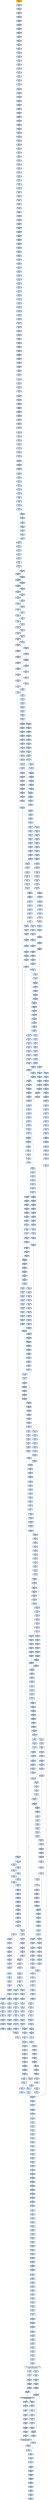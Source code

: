 strict digraph G {
	graph [bgcolor=transparent,
		name=G
	];
	node [color=lightsteelblue,
		fillcolor=lightsteelblue,
		shape=rectangle,
		style=filled
	];
	"0x00427189"	[color=lightgrey,
		fillcolor=orange,
		label="0x00427189
pusha"];
	"0x0042718a"	[label="0x0042718a
call"];
	"0x00427189" -> "0x0042718a"	[color="#000000"];
	"0x0042718f"	[label="0x0042718f
popl"];
	"0x0042718a" -> "0x0042718f"	[color="#000000"];
	"0x00427190"	[label="0x00427190
addl"];
	"0x0042718f" -> "0x00427190"	[color="#000000"];
	"0x00427195"	[label="0x00427195
movl"];
	"0x00427190" -> "0x00427195"	[color="#000000"];
	"0x00427197"	[label="0x00427197
addl"];
	"0x00427195" -> "0x00427197"	[color="#000000"];
	"0x00427199"	[label="0x00427199
subl"];
	"0x00427197" -> "0x00427199"	[color="#000000"];
	"0x0042719b"	[label="0x0042719b
movl"];
	"0x00427199" -> "0x0042719b"	[color="#000000"];
	"0x0042719d"	[label="0x0042719d
lodsw"];
	"0x0042719b" -> "0x0042719d"	[color="#000000"];
	"0x0042719f"	[label="0x0042719f
shll"];
	"0x0042719d" -> "0x0042719f"	[color="#000000"];
	"0x004271a2"	[label="0x004271a2
movl"];
	"0x0042719f" -> "0x004271a2"	[color="#000000"];
	"0x004271a4"	[label="0x004271a4
pushl"];
	"0x004271a2" -> "0x004271a4"	[color="#000000"];
	"0x004271a5"	[label="0x004271a5
lodsl"];
	"0x004271a4" -> "0x004271a5"	[color="#000000"];
	"0x004271a6"	[label="0x004271a6
subl"];
	"0x004271a5" -> "0x004271a6"	[color="#000000"];
	"0x004271a8"	[label="0x004271a8
addl"];
	"0x004271a6" -> "0x004271a8"	[color="#000000"];
	"0x004271aa"	[label="0x004271aa
movl"];
	"0x004271a8" -> "0x004271aa"	[color="#000000"];
	"0x004271ac"	[label="0x004271ac
pushl"];
	"0x004271aa" -> "0x004271ac"	[color="#000000"];
	"0x004271ad"	[label="0x004271ad
pushl"];
	"0x004271ac" -> "0x004271ad"	[color="#000000"];
	"0x004271ae"	[label="0x004271ae
decl"];
	"0x004271ad" -> "0x004271ae"	[color="#000000"];
	"0x004271af"	[label="0x004271af
movb"];
	"0x004271ae" -> "0x004271af"	[color="#000000"];
	"0x004271b3"	[label="0x004271b3
movb"];
	"0x004271af" -> "0x004271b3"	[color="#000000"];
	"0x004271b6"	[label="0x004271b6
jne"];
	"0x004271b3" -> "0x004271b6"	[color="#000000"];
	"0x004271b8"	[label="0x004271b8
subl"];
	"0x004271b6" -> "0x004271b8"	[color="#000000",
		label=F];
	"0x004271ba"	[label="0x004271ba
lodsb"];
	"0x004271b8" -> "0x004271ba"	[color="#000000"];
	"0x004271bb"	[label="0x004271bb
movl"];
	"0x004271ba" -> "0x004271bb"	[color="#000000"];
	"0x004271bd"	[label="0x004271bd
andb"];
	"0x004271bb" -> "0x004271bd"	[color="#000000"];
	"0x004271c0"	[label="0x004271c0
andb"];
	"0x004271bd" -> "0x004271c0"	[color="#000000"];
	"0x004271c2"	[label="0x004271c2
shll"];
	"0x004271c0" -> "0x004271c2"	[color="#000000"];
	"0x004271c5"	[label="0x004271c5
movb"];
	"0x004271c2" -> "0x004271c5"	[color="#000000"];
	"0x004271c7"	[label="0x004271c7
lodsb"];
	"0x004271c5" -> "0x004271c7"	[color="#000000"];
	"0x004271c8"	[label="0x004271c8
orl"];
	"0x004271c7" -> "0x004271c8"	[color="#000000"];
	"0x004271ca"	[label="0x004271ca
pushl"];
	"0x004271c8" -> "0x004271ca"	[color="#000000"];
	"0x004271cb"	[label="0x004271cb
addb"];
	"0x004271ca" -> "0x004271cb"	[color="#000000"];
	"0x004271cd"	[label="0x004271cd
movl"];
	"0x004271cb" -> "0x004271cd"	[color="#000000"];
	"0x004271d2"	[label="0x004271d2
shll"];
	"0x004271cd" -> "0x004271d2"	[color="#000000"];
	"0x004271d4"	[label="0x004271d4
popl"];
	"0x004271d2" -> "0x004271d4"	[color="#000000"];
	"0x004271d5"	[label="0x004271d5
popl"];
	"0x004271d4" -> "0x004271d5"	[color="#000000"];
	"0x004271d6"	[label="0x004271d6
movl"];
	"0x004271d5" -> "0x004271d6"	[color="#000000"];
	"0x004271d8"	[label="0x004271d8
leal"];
	"0x004271d6" -> "0x004271d8"	[color="#000000"];
	"0x004271df"	[label="0x004271df
pushl"];
	"0x004271d8" -> "0x004271df"	[color="#000000"];
	"0x004271e0"	[label="0x004271e0
subl"];
	"0x004271df" -> "0x004271e0"	[color="#000000"];
	"0x004271e2"	[label="0x004271e2
pushl"];
	"0x004271e0" -> "0x004271e2"	[color="#000000"];
	"0x004271e3"	[label="0x004271e3
pushl"];
	"0x004271e2" -> "0x004271e3"	[color="#000000"];
	"0x004271e4"	[label="0x004271e4
movl"];
	"0x004271e3" -> "0x004271e4"	[color="#000000"];
	"0x004271e6"	[label="0x004271e6
pushl"];
	"0x004271e4" -> "0x004271e6"	[color="#000000"];
	"0x004271e7"	[label="0x004271e7
movw"];
	"0x004271e6" -> "0x004271e7"	[color="#000000"];
	"0x004271ea"	[label="0x004271ea
shll"];
	"0x004271e7" -> "0x004271ea"	[color="#000000"];
	"0x004271ed"	[label="0x004271ed
pushl"];
	"0x004271ea" -> "0x004271ed"	[color="#000000"];
	"0x004271ee"	[label="0x004271ee
pushl"];
	"0x004271ed" -> "0x004271ee"	[color="#000000"];
	"0x004271ef"	[label="0x004271ef
addl"];
	"0x004271ee" -> "0x004271ef"	[color="#000000"];
	"0x004271f2"	[label="0x004271f2
pushl"];
	"0x004271ef" -> "0x004271f2"	[color="#000000"];
	"0x004271f3"	[label="0x004271f3
pushl"];
	"0x004271f2" -> "0x004271f3"	[color="#000000"];
	"0x004271f4"	[label="0x004271f4
addl"];
	"0x004271f3" -> "0x004271f4"	[color="#000000"];
	"0x004271f7"	[label="0x004271f7
pushl"];
	"0x004271f4" -> "0x004271f7"	[color="#000000"];
	"0x004271f8"	[label="0x004271f8
pushl"];
	"0x004271f7" -> "0x004271f8"	[color="#000000"];
	"0x004271f9"	[label="0x004271f9
call"];
	"0x004271f8" -> "0x004271f9"	[color="#000000"];
	"0x0042725c"	[label="0x0042725c
pushl"];
	"0x004271f9" -> "0x0042725c"	[color="#000000"];
	"0x0042725d"	[label="0x0042725d
pushl"];
	"0x0042725c" -> "0x0042725d"	[color="#000000"];
	"0x0042725e"	[label="0x0042725e
pushl"];
	"0x0042725d" -> "0x0042725e"	[color="#000000"];
	"0x0042725f"	[label="0x0042725f
pushl"];
	"0x0042725e" -> "0x0042725f"	[color="#000000"];
	"0x00427260"	[label="0x00427260
subl"];
	"0x0042725f" -> "0x00427260"	[color="#000000"];
	"0x00427263"	[label="0x00427263
movl"];
	"0x00427260" -> "0x00427263"	[color="#000000"];
	"0x0042726a"	[label="0x0042726a
movl"];
	"0x00427263" -> "0x0042726a"	[color="#000000"];
	"0x00427272"	[label="0x00427272
movb"];
	"0x0042726a" -> "0x00427272"	[color="#000000"];
	"0x00427277"	[label="0x00427277
movl"];
	"0x00427272" -> "0x00427277"	[color="#000000"];
	"0x0042727e"	[label="0x0042727e
leal"];
	"0x00427277" -> "0x0042727e"	[color="#000000"];
	"0x00427281"	[label="0x00427281
movl"];
	"0x0042727e" -> "0x00427281"	[color="#000000"];
	"0x00427285"	[label="0x00427285
movl"];
	"0x00427281" -> "0x00427285"	[color="#000000"];
	"0x0042728a"	[label="0x0042728a
movzbl"];
	"0x00427285" -> "0x0042728a"	[color="#000000"];
	"0x0042728e"	[label="0x0042728e
movl"];
	"0x0042728a" -> "0x0042728e"	[color="#000000"];
	"0x00427290"	[label="0x00427290
shll"];
	"0x0042728e" -> "0x00427290"	[color="#000000"];
	"0x00427292"	[label="0x00427292
movl"];
	"0x00427290" -> "0x00427292"	[color="#000000"];
	"0x00427294"	[label="0x00427294
decl"];
	"0x00427292" -> "0x00427294"	[color="#000000"];
	"0x00427295"	[label="0x00427295
movl"];
	"0x00427294" -> "0x00427295"	[color="#000000"];
	"0x00427299"	[label="0x00427299
movzbl"];
	"0x00427295" -> "0x00427299"	[color="#000000"];
	"0x0042729d"	[label="0x0042729d
shll"];
	"0x00427299" -> "0x0042729d"	[color="#000000"];
	"0x0042729f"	[label="0x0042729f
decl"];
	"0x0042729d" -> "0x0042729f"	[color="#000000"];
	"0x004272a0"	[label="0x004272a0
movl"];
	"0x0042729f" -> "0x004272a0"	[color="#000000"];
	"0x004272a4"	[label="0x004272a4
movl"];
	"0x004272a0" -> "0x004272a4"	[color="#000000"];
	"0x004272ab"	[label="0x004272ab
movzbl"];
	"0x004272a4" -> "0x004272ab"	[color="#000000"];
	"0x004272ae"	[label="0x004272ae
movl"];
	"0x004272ab" -> "0x004272ae"	[color="#000000"];
	"0x004272b5"	[label="0x004272b5
movl"];
	"0x004272ae" -> "0x004272b5"	[color="#000000"];
	"0x004272bd"	[label="0x004272bd
movl"];
	"0x004272b5" -> "0x004272bd"	[color="#000000"];
	"0x004272c3"	[label="0x004272c3
movl"];
	"0x004272bd" -> "0x004272c3"	[color="#000000"];
	"0x004272c8"	[label="0x004272c8
movl"];
	"0x004272c3" -> "0x004272c8"	[color="#000000"];
	"0x004272cc"	[label="0x004272cc
movl"];
	"0x004272c8" -> "0x004272cc"	[color="#000000"];
	"0x004272d4"	[label="0x004272d4
movl"];
	"0x004272cc" -> "0x004272d4"	[color="#000000"];
	"0x004272dc"	[label="0x004272dc
movl"];
	"0x004272d4" -> "0x004272dc"	[color="#000000"];
	"0x004272e4"	[label="0x004272e4
movl"];
	"0x004272dc" -> "0x004272e4"	[color="#000000"];
	"0x004272ec"	[label="0x004272ec
movzbl"];
	"0x004272e4" -> "0x004272ec"	[color="#000000"];
	"0x004272f0"	[label="0x004272f0
addl"];
	"0x004272ec" -> "0x004272f0"	[color="#000000"];
	"0x004272f2"	[label="0x004272f2
shll"];
	"0x004272f0" -> "0x004272f2"	[color="#000000"];
	"0x004272f4"	[label="0x004272f4
leal"];
	"0x004272f2" -> "0x004272f4"	[color="#000000"];
	"0x004272fa"	[label="0x004272fa
cmpl"];
	"0x004272f4" -> "0x004272fa"	[color="#000000"];
	"0x004272fe"	[label="0x004272fe
jae"];
	"0x004272fa" -> "0x004272fe"	[color="#000000"];
	"0x00427300"	[label="0x00427300
movl"];
	"0x004272fe" -> "0x00427300"	[color="#000000",
		label=F];
	"0x00427304"	[label="0x00427304
movw"];
	"0x00427300" -> "0x00427304"	[color="#000000"];
	"0x00427309"	[label="0x00427309
addl"];
	"0x00427304" -> "0x00427309"	[color="#000000"];
	"0x0042730c"	[label="0x0042730c
loop"];
	"0x00427309" -> "0x0042730c"	[color="#000000"];
	"0x0042730e"	[label="0x0042730e
movl"];
	"0x0042730c" -> "0x0042730e"	[color="#000000",
		label=F];
	"0x00427315"	[label="0x00427315
xorl"];
	"0x0042730e" -> "0x00427315"	[color="#000000"];
	"0x00427317"	[label="0x00427317
movl"];
	"0x00427315" -> "0x00427317"	[color="#000000"];
	"0x0042731f"	[label="0x0042731f
movl"];
	"0x00427317" -> "0x0042731f"	[color="#000000"];
	"0x00427321"	[label="0x00427321
addl"];
	"0x0042731f" -> "0x00427321"	[color="#000000"];
	"0x00427328"	[label="0x00427328
movl"];
	"0x00427321" -> "0x00427328"	[color="#000000"];
	"0x0042732c"	[label="0x0042732c
xorl"];
	"0x00427328" -> "0x0042732c"	[color="#000000"];
	"0x0042732e"	[label="0x0042732e
cmpl"];
	"0x0042732c" -> "0x0042732e"	[color="#000000"];
	"0x00427332"	[label="0x00427332
je"];
	"0x0042732e" -> "0x00427332"	[color="#000000"];
	"0x00427338"	[label="0x00427338
movzbl"];
	"0x00427332" -> "0x00427338"	[color="#000000",
		label=F];
	"0x0042733b"	[label="0x0042733b
shll"];
	"0x00427338" -> "0x0042733b"	[color="#000000"];
	"0x0042733e"	[label="0x0042733e
incl"];
	"0x0042733b" -> "0x0042733e"	[color="#000000"];
	"0x0042733f"	[label="0x0042733f
incl"];
	"0x0042733e" -> "0x0042733f"	[color="#000000"];
	"0x00427340"	[label="0x00427340
orl"];
	"0x0042733f" -> "0x00427340"	[color="#000000"];
	"0x00427342"	[label="0x00427342
cmpl"];
	"0x00427340" -> "0x00427342"	[color="#000000"];
	"0x00427345"	[label="0x00427345
jle"];
	"0x00427342" -> "0x00427345"	[color="#000000"];
	"0x00427347"	[label="0x00427347
movl"];
	"0x00427345" -> "0x00427347"	[color="#000000",
		label=F];
	"0x0042734e"	[label="0x0042734e
cmpl"];
	"0x00427347" -> "0x0042734e"	[color="#000000"];
	"0x00427352"	[label="0x00427352
jae"];
	"0x0042734e" -> "0x00427352"	[color="#000000"];
	"0x00427358"	[label="0x00427358
movl"];
	"0x00427352" -> "0x00427358"	[color="#000000",
		label=F];
	"0x0042735c"	[label="0x0042735c
andl"];
	"0x00427358" -> "0x0042735c"	[color="#000000"];
	"0x00427360"	[label="0x00427360
movl"];
	"0x0042735c" -> "0x00427360"	[color="#000000"];
	"0x00427364"	[label="0x00427364
movl"];
	"0x00427360" -> "0x00427364"	[color="#000000"];
	"0x00427368"	[label="0x00427368
shll"];
	"0x00427364" -> "0x00427368"	[color="#000000"];
	"0x0042736b"	[label="0x0042736b
movl"];
	"0x00427368" -> "0x0042736b"	[color="#000000"];
	"0x0042736f"	[label="0x0042736f
addl"];
	"0x0042736b" -> "0x0042736f"	[color="#000000"];
	"0x00427371"	[label="0x00427371
cmpl"];
	"0x0042736f" -> "0x00427371"	[color="#000000"];
	"0x00427379"	[label="0x00427379
leal"];
	"0x00427371" -> "0x00427379"	[color="#000000"];
	"0x0042737c"	[label="0x0042737c
ja"];
	"0x00427379" -> "0x0042737c"	[color="#000000"];
	"0x00427396"	[label="0x00427396
movl"];
	"0x0042737c" -> "0x00427396"	[color="#000000",
		label=T];
	"0x0042737e"	[label="0x0042737e
cmpl"];
	"0x0042737c" -> "0x0042737e"	[color="#000000",
		label=F];
	"0x0042739a"	[label="0x0042739a
movw"];
	"0x00427396" -> "0x0042739a"	[color="#000000"];
	"0x0042739e"	[label="0x0042739e
shrl"];
	"0x0042739a" -> "0x0042739e"	[color="#000000"];
	"0x004273a1"	[label="0x004273a1
movzwl"];
	"0x0042739e" -> "0x004273a1"	[color="#000000"];
	"0x004273a4"	[label="0x004273a4
imull"];
	"0x004273a1" -> "0x004273a4"	[color="#000000"];
	"0x004273a7"	[label="0x004273a7
cmpl"];
	"0x004273a4" -> "0x004273a7"	[color="#000000"];
	"0x004273a9"	[label="0x004273a9
jae"];
	"0x004273a7" -> "0x004273a9"	[color="#000000"];
	"0x004273af"	[label="0x004273af
movl"];
	"0x004273a9" -> "0x004273af"	[color="#000000",
		label=F];
	"0x0042758c"	[label="0x0042758c
movl"];
	"0x004273a9" -> "0x0042758c"	[color="#000000",
		label=T];
	"0x004273b3"	[label="0x004273b3
movl"];
	"0x004273af" -> "0x004273b3"	[color="#000000"];
	"0x004273b8"	[label="0x004273b8
subl"];
	"0x004273b3" -> "0x004273b8"	[color="#000000"];
	"0x004273ba"	[label="0x004273ba
movb"];
	"0x004273b8" -> "0x004273ba"	[color="#000000"];
	"0x004273be"	[label="0x004273be
sarl"];
	"0x004273ba" -> "0x004273be"	[color="#000000"];
	"0x004273c1"	[label="0x004273c1
movl"];
	"0x004273be" -> "0x004273c1"	[color="#000000"];
	"0x004273c6"	[label="0x004273c6
leal"];
	"0x004273c1" -> "0x004273c6"	[color="#000000"];
	"0x004273c9"	[label="0x004273c9
movzbl"];
	"0x004273c6" -> "0x004273c9"	[color="#000000"];
	"0x004273ce"	[label="0x004273ce
movw"];
	"0x004273c9" -> "0x004273ce"	[color="#000000"];
	"0x004273d2"	[label="0x004273d2
movl"];
	"0x004273ce" -> "0x004273d2"	[color="#000000"];
	"0x004273d6"	[label="0x004273d6
andl"];
	"0x004273d2" -> "0x004273d6"	[color="#000000"];
	"0x004273da"	[label="0x004273da
movl"];
	"0x004273d6" -> "0x004273da"	[color="#000000"];
	"0x004273de"	[label="0x004273de
shll"];
	"0x004273da" -> "0x004273de"	[color="#000000"];
	"0x004273e0"	[label="0x004273e0
movl"];
	"0x004273de" -> "0x004273e0"	[color="#000000"];
	"0x004273e5"	[label="0x004273e5
subl"];
	"0x004273e0" -> "0x004273e5"	[color="#000000"];
	"0x004273e9"	[label="0x004273e9
sarl"];
	"0x004273e5" -> "0x004273e9"	[color="#000000"];
	"0x004273eb"	[label="0x004273eb
addl"];
	"0x004273e9" -> "0x004273eb"	[color="#000000"];
	"0x004273ed"	[label="0x004273ed
imull"];
	"0x004273eb" -> "0x004273ed"	[color="#000000"];
	"0x004273f3"	[label="0x004273f3
cmpl"];
	"0x004273ed" -> "0x004273f3"	[color="#000000"];
	"0x004273f8"	[label="0x004273f8
leal"];
	"0x004273f3" -> "0x004273f8"	[color="#000000"];
	"0x004273ff"	[label="0x004273ff
movl"];
	"0x004273f8" -> "0x004273ff"	[color="#000000"];
	"0x00427403"	[label="0x00427403
jle"];
	"0x004273ff" -> "0x00427403"	[color="#000000"];
	"0x004274d3"	[label="0x004274d3
leal"];
	"0x00427403" -> "0x004274d3"	[color="#000000",
		label=T];
	"0x00427409"	[label="0x00427409
movl"];
	"0x00427403" -> "0x00427409"	[color="#000000",
		label=F];
	"0x004274d6"	[label="0x004274d6
movl"];
	"0x004274d3" -> "0x004274d6"	[color="#000000"];
	"0x004274da"	[label="0x004274da
addl"];
	"0x004274d6" -> "0x004274da"	[color="#000000"];
	"0x004274dc"	[label="0x004274dc
cmpl"];
	"0x004274da" -> "0x004274dc"	[color="#000000"];
	"0x004274e4"	[label="0x004274e4
ja"];
	"0x004274dc" -> "0x004274e4"	[color="#000000"];
	"0x004274fe"	[label="0x004274fe
movl"];
	"0x004274e4" -> "0x004274fe"	[color="#000000",
		label=T];
	"0x004274e6"	[label="0x004274e6
cmpl"];
	"0x004274e4" -> "0x004274e6"	[color="#000000",
		label=F];
	"0x00427502"	[label="0x00427502
movw"];
	"0x004274fe" -> "0x00427502"	[color="#000000"];
	"0x00427506"	[label="0x00427506
shrl"];
	"0x00427502" -> "0x00427506"	[color="#000000"];
	"0x00427509"	[label="0x00427509
movzwl"];
	"0x00427506" -> "0x00427509"	[color="#000000"];
	"0x0042750c"	[label="0x0042750c
imull"];
	"0x00427509" -> "0x0042750c"	[color="#000000"];
	"0x0042750f"	[label="0x0042750f
cmpl"];
	"0x0042750c" -> "0x0042750f"	[color="#000000"];
	"0x00427511"	[label="0x00427511
jae"];
	"0x0042750f" -> "0x00427511"	[color="#000000"];
	"0x00427513"	[label="0x00427513
movl"];
	"0x00427511" -> "0x00427513"	[color="#000000",
		label=F];
	"0x0042752c"	[label="0x0042752c
subl"];
	"0x00427511" -> "0x0042752c"	[color="#000000",
		label=T];
	"0x00427517"	[label="0x00427517
movl"];
	"0x00427513" -> "0x00427517"	[color="#000000"];
	"0x0042751c"	[label="0x0042751c
subl"];
	"0x00427517" -> "0x0042751c"	[color="#000000"];
	"0x0042751e"	[label="0x0042751e
movl"];
	"0x0042751c" -> "0x0042751e"	[color="#000000"];
	"0x00427520"	[label="0x00427520
sarl"];
	"0x0042751e" -> "0x00427520"	[color="#000000"];
	"0x00427523"	[label="0x00427523
leal"];
	"0x00427520" -> "0x00427523"	[color="#000000"];
	"0x00427526"	[label="0x00427526
movw"];
	"0x00427523" -> "0x00427526"	[color="#000000"];
	"0x0042752a"	[label="0x0042752a
jmp"];
	"0x00427526" -> "0x0042752a"	[color="#000000"];
	"0x004274cb"	[label="0x004274cb
cmpl"];
	"0x0042752a" -> "0x004274cb"	[color="#000000"];
	"0x004274d1"	[label="0x004274d1
jg"];
	"0x004274cb" -> "0x004274d1"	[color="#000000"];
	"0x00427544"	[label="0x00427544
movl"];
	"0x004274d1" -> "0x00427544"	[color="#000000",
		label=T];
	"0x00427530"	[label="0x00427530
subl"];
	"0x0042752c" -> "0x00427530"	[color="#000000"];
	"0x00427532"	[label="0x00427532
movl"];
	"0x00427530" -> "0x00427532"	[color="#000000"];
	"0x00427534"	[label="0x00427534
leal"];
	"0x00427532" -> "0x00427534"	[color="#000000"];
	"0x00427537"	[label="0x00427537
shrw"];
	"0x00427534" -> "0x00427537"	[color="#000000"];
	"0x0042753b"	[label="0x0042753b
subw"];
	"0x00427537" -> "0x0042753b"	[color="#000000"];
	"0x0042753e"	[label="0x0042753e
movw"];
	"0x0042753b" -> "0x0042753e"	[color="#000000"];
	"0x00427542"	[label="0x00427542
jmp"];
	"0x0042753e" -> "0x00427542"	[color="#000000"];
	"0x00427542" -> "0x004274cb"	[color="#000000"];
	"0x00427548"	[label="0x00427548
movl"];
	"0x00427544" -> "0x00427548"	[color="#000000"];
	"0x0042754a"	[label="0x0042754a
movl"];
	"0x00427548" -> "0x0042754a"	[color="#000000"];
	"0x00427551"	[label="0x00427551
movb"];
	"0x0042754a" -> "0x00427551"	[color="#000000"];
	"0x00427555"	[label="0x00427555
movb"];
	"0x00427551" -> "0x00427555"	[color="#000000"];
	"0x00427558"	[label="0x00427558
incl"];
	"0x00427555" -> "0x00427558"	[color="#000000"];
	"0x00427559"	[label="0x00427559
cmpl"];
	"0x00427558" -> "0x00427559"	[color="#000000"];
	"0x0042755e"	[label="0x0042755e
movl"];
	"0x00427559" -> "0x0042755e"	[color="#000000"];
	"0x00427562"	[label="0x00427562
jg"];
	"0x0042755e" -> "0x00427562"	[color="#000000"];
	"0x00427564"	[label="0x00427564
movl"];
	"0x00427562" -> "0x00427564"	[color="#000000",
		label=F];
	"0x00427571"	[label="0x00427571
cmpl"];
	"0x00427562" -> "0x00427571"	[color="#000000",
		label=T];
	"0x0042756c"	[label="0x0042756c
jmp"];
	"0x00427564" -> "0x0042756c"	[color="#000000"];
	"0x00427c8d"	[label="0x00427c8d
movl"];
	"0x0042756c" -> "0x00427c8d"	[color="#000000"];
	"0x00427c94"	[label="0x00427c94
cmpl"];
	"0x00427c8d" -> "0x00427c94"	[color="#000000"];
	"0x00427c98"	[label="0x00427c98
jb"];
	"0x00427c94" -> "0x00427c98"	[color="#000000"];
	"0x00427c9e"	[label="0x00427c9e
cmpl"];
	"0x00427c98" -> "0x00427c9e"	[color="#000000",
		label=F];
	"0x00427382"	[label="0x00427382
je"];
	"0x0042737e" -> "0x00427382"	[color="#000000"];
	"0x00427388"	[label="0x00427388
shll"];
	"0x00427382" -> "0x00427388"	[color="#000000",
		label=F];
	"0x0042738d"	[label="0x0042738d
movzbl"];
	"0x00427388" -> "0x0042738d"	[color="#000000"];
	"0x00427390"	[label="0x00427390
shll"];
	"0x0042738d" -> "0x00427390"	[color="#000000"];
	"0x00427393"	[label="0x00427393
incl"];
	"0x00427390" -> "0x00427393"	[color="#000000"];
	"0x00427394"	[label="0x00427394
orl"];
	"0x00427393" -> "0x00427394"	[color="#000000"];
	"0x00427394" -> "0x00427396"	[color="#000000"];
	"0x004274ea"	[label="0x004274ea
je"];
	"0x004274e6" -> "0x004274ea"	[color="#000000"];
	"0x004274f0"	[label="0x004274f0
shll"];
	"0x004274ea" -> "0x004274f0"	[color="#000000",
		label=F];
	"0x004274f5"	[label="0x004274f5
movzbl"];
	"0x004274f0" -> "0x004274f5"	[color="#000000"];
	"0x004274f8"	[label="0x004274f8
shll"];
	"0x004274f5" -> "0x004274f8"	[color="#000000"];
	"0x004274fb"	[label="0x004274fb
incl"];
	"0x004274f8" -> "0x004274fb"	[color="#000000"];
	"0x004274fc"	[label="0x004274fc
orl"];
	"0x004274fb" -> "0x004274fc"	[color="#000000"];
	"0x004274fc" -> "0x004274fe"	[color="#000000"];
	"0x00427590"	[label="0x00427590
subl"];
	"0x0042758c" -> "0x00427590"	[color="#000000"];
	"0x00427592"	[label="0x00427592
movl"];
	"0x00427590" -> "0x00427592"	[color="#000000"];
	"0x00427596"	[label="0x00427596
subl"];
	"0x00427592" -> "0x00427596"	[color="#000000"];
	"0x00427598"	[label="0x00427598
movl"];
	"0x00427596" -> "0x00427598"	[color="#000000"];
	"0x0042759a"	[label="0x0042759a
shrw"];
	"0x00427598" -> "0x0042759a"	[color="#000000"];
	"0x0042759e"	[label="0x0042759e
subw"];
	"0x0042759a" -> "0x0042759e"	[color="#000000"];
	"0x004275a1"	[label="0x004275a1
cmpl"];
	"0x0042759e" -> "0x004275a1"	[color="#000000"];
	"0x004275a7"	[label="0x004275a7
movw"];
	"0x004275a1" -> "0x004275a7"	[color="#000000"];
	"0x004275ab"	[label="0x004275ab
movl"];
	"0x004275a7" -> "0x004275ab"	[color="#000000"];
	"0x004275af"	[label="0x004275af
leal"];
	"0x004275ab" -> "0x004275af"	[color="#000000"];
	"0x004275b3"	[label="0x004275b3
movl"];
	"0x004275af" -> "0x004275b3"	[color="#000000"];
	"0x004275b7"	[label="0x004275b7
ja"];
	"0x004275b3" -> "0x004275b7"	[color="#000000"];
	"0x004275b9"	[label="0x004275b9
cmpl"];
	"0x004275b7" -> "0x004275b9"	[color="#000000",
		label=F];
	"0x004275cf"	[label="0x004275cf
movl"];
	"0x004275b7" -> "0x004275cf"	[color="#000000",
		label=T];
	"0x004275bd"	[label="0x004275bd
je"];
	"0x004275b9" -> "0x004275bd"	[color="#000000"];
	"0x004275c3"	[label="0x004275c3
movzbl"];
	"0x004275bd" -> "0x004275c3"	[color="#000000",
		label=F];
	"0x004275c6"	[label="0x004275c6
shll"];
	"0x004275c3" -> "0x004275c6"	[color="#000000"];
	"0x004275c9"	[label="0x004275c9
shll"];
	"0x004275c6" -> "0x004275c9"	[color="#000000"];
	"0x004275cc"	[label="0x004275cc
incl"];
	"0x004275c9" -> "0x004275cc"	[color="#000000"];
	"0x004275cd"	[label="0x004275cd
orl"];
	"0x004275cc" -> "0x004275cd"	[color="#000000"];
	"0x004275cd" -> "0x004275cf"	[color="#000000"];
	"0x004275d3"	[label="0x004275d3
movl"];
	"0x004275cf" -> "0x004275d3"	[color="#000000"];
	"0x004275d5"	[label="0x004275d5
shrl"];
	"0x004275d3" -> "0x004275d5"	[color="#000000"];
	"0x004275d8"	[label="0x004275d8
movw"];
	"0x004275d5" -> "0x004275d8"	[color="#000000"];
	"0x004275df"	[label="0x004275df
movzwl"];
	"0x004275d8" -> "0x004275df"	[color="#000000"];
	"0x004275e2"	[label="0x004275e2
imull"];
	"0x004275df" -> "0x004275e2"	[color="#000000"];
	"0x004275e5"	[label="0x004275e5
cmpl"];
	"0x004275e2" -> "0x004275e5"	[color="#000000"];
	"0x004275e7"	[label="0x004275e7
jae"];
	"0x004275e5" -> "0x004275e7"	[color="#000000"];
	"0x004275e9"	[label="0x004275e9
movl"];
	"0x004275e7" -> "0x004275e9"	[color="#000000",
		label=F];
	"0x0042763b"	[label="0x0042763b
movl"];
	"0x004275e7" -> "0x0042763b"	[color="#000000",
		label=T];
	"0x004275eb"	[label="0x004275eb
movl"];
	"0x004275e9" -> "0x004275eb"	[color="#000000"];
	"0x004275f0"	[label="0x004275f0
subl"];
	"0x004275eb" -> "0x004275f0"	[color="#000000"];
	"0x004275f2"	[label="0x004275f2
movl"];
	"0x004275f0" -> "0x004275f2"	[color="#000000"];
	"0x004275f6"	[label="0x004275f6
sarl"];
	"0x004275f2" -> "0x004275f6"	[color="#000000"];
	"0x004275f9"	[label="0x004275f9
movl"];
	"0x004275f6" -> "0x004275f9"	[color="#000000"];
	"0x004275fd"	[label="0x004275fd
leal"];
	"0x004275f9" -> "0x004275fd"	[color="#000000"];
	"0x00427600"	[label="0x00427600
movl"];
	"0x004275fd" -> "0x00427600"	[color="#000000"];
	"0x00427604"	[label="0x00427604
movl"];
	"0x00427600" -> "0x00427604"	[color="#000000"];
	"0x00427608"	[label="0x00427608
movl"];
	"0x00427604" -> "0x00427608"	[color="#000000"];
	"0x0042760c"	[label="0x0042760c
movw"];
	"0x00427608" -> "0x0042760c"	[color="#000000"];
	"0x00427613"	[label="0x00427613
movl"];
	"0x0042760c" -> "0x00427613"	[color="#000000"];
	"0x00427617"	[label="0x00427617
movl"];
	"0x00427613" -> "0x00427617"	[color="#000000"];
	"0x0042761b"	[label="0x0042761b
movl"];
	"0x00427617" -> "0x0042761b"	[color="#000000"];
	"0x0042761f"	[label="0x0042761f
xorl"];
	"0x0042761b" -> "0x0042761f"	[color="#000000"];
	"0x00427621"	[label="0x00427621
cmpl"];
	"0x0042761f" -> "0x00427621"	[color="#000000"];
	"0x00427626"	[label="0x00427626
setg"];
	"0x00427621" -> "0x00427626"	[color="#000000"];
	"0x00427629"	[label="0x00427629
addl"];
	"0x00427626" -> "0x00427629"	[color="#000000"];
	"0x0042762f"	[label="0x0042762f
leal"];
	"0x00427629" -> "0x0042762f"	[color="#000000"];
	"0x00427632"	[label="0x00427632
movl"];
	"0x0042762f" -> "0x00427632"	[color="#000000"];
	"0x00427636"	[label="0x00427636
jmp"];
	"0x00427632" -> "0x00427636"	[color="#000000"];
	"0x004278af"	[label="0x004278af
cmpl"];
	"0x00427636" -> "0x004278af"	[color="#000000"];
	"0x004278b5"	[label="0x004278b5
ja"];
	"0x004278af" -> "0x004278b5"	[color="#000000"];
	"0x004278cd"	[label="0x004278cd
movw"];
	"0x004278b5" -> "0x004278cd"	[color="#000000",
		label=T];
	"0x004278b7"	[label="0x004278b7
cmpl"];
	"0x004278b5" -> "0x004278b7"	[color="#000000",
		label=F];
	"0x004278d0"	[label="0x004278d0
movl"];
	"0x004278cd" -> "0x004278d0"	[color="#000000"];
	"0x004278d2"	[label="0x004278d2
shrl"];
	"0x004278d0" -> "0x004278d2"	[color="#000000"];
	"0x004278d5"	[label="0x004278d5
movzwl"];
	"0x004278d2" -> "0x004278d5"	[color="#000000"];
	"0x004278d8"	[label="0x004278d8
imull"];
	"0x004278d5" -> "0x004278d8"	[color="#000000"];
	"0x004278db"	[label="0x004278db
cmpl"];
	"0x004278d8" -> "0x004278db"	[color="#000000"];
	"0x004278dd"	[label="0x004278dd
jae"];
	"0x004278db" -> "0x004278dd"	[color="#000000"];
	"0x004278df"	[label="0x004278df
movl"];
	"0x004278dd" -> "0x004278df"	[color="#000000",
		label=F];
	"0x0042790e"	[label="0x0042790e
subl"];
	"0x004278dd" -> "0x0042790e"	[color="#000000",
		label=T];
	"0x004278e3"	[label="0x004278e3
movl"];
	"0x004278df" -> "0x004278e3"	[color="#000000"];
	"0x004278e8"	[label="0x004278e8
subl"];
	"0x004278e3" -> "0x004278e8"	[color="#000000"];
	"0x004278ea"	[label="0x004278ea
shll"];
	"0x004278e8" -> "0x004278ea"	[color="#000000"];
	"0x004278ef"	[label="0x004278ef
sarl"];
	"0x004278ea" -> "0x004278ef"	[color="#000000"];
	"0x004278f2"	[label="0x004278f2
movl"];
	"0x004278ef" -> "0x004278f2"	[color="#000000"];
	"0x004278fa"	[label="0x004278fa
leal"];
	"0x004278f2" -> "0x004278fa"	[color="#000000"];
	"0x004278fd"	[label="0x004278fd
movw"];
	"0x004278fa" -> "0x004278fd"	[color="#000000"];
	"0x00427900"	[label="0x00427900
movl"];
	"0x004278fd" -> "0x00427900"	[color="#000000"];
	"0x00427904"	[label="0x00427904
leal"];
	"0x00427900" -> "0x00427904"	[color="#000000"];
	"0x00427908"	[label="0x00427908
movl"];
	"0x00427904" -> "0x00427908"	[color="#000000"];
	"0x0042790c"	[label="0x0042790c
jmp"];
	"0x00427908" -> "0x0042790c"	[color="#000000"];
	"0x00427980"	[label="0x00427980
movl"];
	"0x0042790c" -> "0x00427980"	[color="#000000"];
	"0x00427988"	[label="0x00427988
jmp"];
	"0x00427980" -> "0x00427988"	[color="#000000"];
	"0x004279b9"	[label="0x004279b9
movl"];
	"0x00427988" -> "0x004279b9"	[color="#000000"];
	"0x004279bd"	[label="0x004279bd
movl"];
	"0x004279b9" -> "0x004279bd"	[color="#000000"];
	"0x004279c2"	[label="0x004279c2
movl"];
	"0x004279bd" -> "0x004279c2"	[color="#000000"];
	"0x004279c6"	[label="0x004279c6
leal"];
	"0x004279c2" -> "0x004279c6"	[color="#000000"];
	"0x004279c9"	[label="0x004279c9
movl"];
	"0x004279c6" -> "0x004279c9"	[color="#000000"];
	"0x004279cd"	[label="0x004279cd
addl"];
	"0x004279c9" -> "0x004279cd"	[color="#000000"];
	"0x004279cf"	[label="0x004279cf
cmpl"];
	"0x004279cd" -> "0x004279cf"	[color="#000000"];
	"0x004279d7"	[label="0x004279d7
ja"];
	"0x004279cf" -> "0x004279d7"	[color="#000000"];
	"0x004279f1"	[label="0x004279f1
movl"];
	"0x004279d7" -> "0x004279f1"	[color="#000000",
		label=T];
	"0x004279d9"	[label="0x004279d9
cmpl"];
	"0x004279d7" -> "0x004279d9"	[color="#000000",
		label=F];
	"0x004279f5"	[label="0x004279f5
movw"];
	"0x004279f1" -> "0x004279f5"	[color="#000000"];
	"0x004279f8"	[label="0x004279f8
shrl"];
	"0x004279f5" -> "0x004279f8"	[color="#000000"];
	"0x004279fb"	[label="0x004279fb
movzwl"];
	"0x004279f8" -> "0x004279fb"	[color="#000000"];
	"0x004279fe"	[label="0x004279fe
imull"];
	"0x004279fb" -> "0x004279fe"	[color="#000000"];
	"0x00427a01"	[label="0x00427a01
cmpl"];
	"0x004279fe" -> "0x00427a01"	[color="#000000"];
	"0x00427a03"	[label="0x00427a03
jae"];
	"0x00427a01" -> "0x00427a03"	[color="#000000"];
	"0x00427a05"	[label="0x00427a05
movl"];
	"0x00427a03" -> "0x00427a05"	[color="#000000",
		label=F];
	"0x00427a1d"	[label="0x00427a1d
subl"];
	"0x00427a03" -> "0x00427a1d"	[color="#000000",
		label=T];
	"0x00427a09"	[label="0x00427a09
movl"];
	"0x00427a05" -> "0x00427a09"	[color="#000000"];
	"0x00427a0e"	[label="0x00427a0e
subl"];
	"0x00427a09" -> "0x00427a0e"	[color="#000000"];
	"0x00427a10"	[label="0x00427a10
sarl"];
	"0x00427a0e" -> "0x00427a10"	[color="#000000"];
	"0x00427a13"	[label="0x00427a13
leal"];
	"0x00427a10" -> "0x00427a13"	[color="#000000"];
	"0x00427a16"	[label="0x00427a16
movl"];
	"0x00427a13" -> "0x00427a16"	[color="#000000"];
	"0x00427a18"	[label="0x00427a18
movw"];
	"0x00427a16" -> "0x00427a18"	[color="#000000"];
	"0x00427a1b"	[label="0x00427a1b
jmp"];
	"0x00427a18" -> "0x00427a1b"	[color="#000000"];
	"0x00427a32"	[label="0x00427a32
movl"];
	"0x00427a1b" -> "0x00427a32"	[color="#000000"];
	"0x00427a36"	[label="0x00427a36
decl"];
	"0x00427a32" -> "0x00427a36"	[color="#000000"];
	"0x00427a37"	[label="0x00427a37
movl"];
	"0x00427a36" -> "0x00427a37"	[color="#000000"];
	"0x00427a3b"	[label="0x00427a3b
jne"];
	"0x00427a37" -> "0x00427a3b"	[color="#000000"];
	"0x00427a3d"	[label="0x00427a3d
movb"];
	"0x00427a3b" -> "0x00427a3d"	[color="#000000",
		label=F];
	"0x00427a41"	[label="0x00427a41
movl"];
	"0x00427a3d" -> "0x00427a41"	[color="#000000"];
	"0x00427a46"	[label="0x00427a46
shll"];
	"0x00427a41" -> "0x00427a46"	[color="#000000"];
	"0x00427a48"	[label="0x00427a48
subl"];
	"0x00427a46" -> "0x00427a48"	[color="#000000"];
	"0x00427a4a"	[label="0x00427a4a
addl"];
	"0x00427a48" -> "0x00427a4a"	[color="#000000"];
	"0x00427a4e"	[label="0x00427a4e
cmpl"];
	"0x00427a4a" -> "0x00427a4e"	[color="#000000"];
	"0x00427a53"	[label="0x00427a53
movl"];
	"0x00427a4e" -> "0x00427a53"	[color="#000000"];
	"0x00427a57"	[label="0x00427a57
jg"];
	"0x00427a53" -> "0x00427a57"	[color="#000000"];
	"0x00427a5d"	[label="0x00427a5d
addl"];
	"0x00427a57" -> "0x00427a5d"	[color="#000000",
		label=F];
	"0x00427c44"	[label="0x00427c44
movl"];
	"0x00427a57" -> "0x00427c44"	[color="#000000",
		label=T];
	"0x00427a62"	[label="0x00427a62
cmpl"];
	"0x00427a5d" -> "0x00427a62"	[color="#000000"];
	"0x00427a65"	[label="0x00427a65
movl"];
	"0x00427a62" -> "0x00427a65"	[color="#000000"];
	"0x00427a67"	[label="0x00427a67
jle"];
	"0x00427a65" -> "0x00427a67"	[color="#000000"];
	"0x00427a6e"	[label="0x00427a6e
movl"];
	"0x00427a67" -> "0x00427a6e"	[color="#000000",
		label=T];
	"0x00427a69"	[label="0x00427a69
movl"];
	"0x00427a67" -> "0x00427a69"	[color="#000000",
		label=F];
	"0x00427a72"	[label="0x00427a72
shll"];
	"0x00427a6e" -> "0x00427a72"	[color="#000000"];
	"0x00427a75"	[label="0x00427a75
movl"];
	"0x00427a72" -> "0x00427a75"	[color="#000000"];
	"0x00427a7d"	[label="0x00427a7d
leal"];
	"0x00427a75" -> "0x00427a7d"	[color="#000000"];
	"0x00427a84"	[label="0x00427a84
movl"];
	"0x00427a7d" -> "0x00427a84"	[color="#000000"];
	"0x00427a88"	[label="0x00427a88
movl"];
	"0x00427a84" -> "0x00427a88"	[color="#000000"];
	"0x00427a8d"	[label="0x00427a8d
leal"];
	"0x00427a88" -> "0x00427a8d"	[color="#000000"];
	"0x00427a90"	[label="0x00427a90
movl"];
	"0x00427a8d" -> "0x00427a90"	[color="#000000"];
	"0x00427a94"	[label="0x00427a94
addl"];
	"0x00427a90" -> "0x00427a94"	[color="#000000"];
	"0x00427a96"	[label="0x00427a96
cmpl"];
	"0x00427a94" -> "0x00427a96"	[color="#000000"];
	"0x00427a9e"	[label="0x00427a9e
ja"];
	"0x00427a96" -> "0x00427a9e"	[color="#000000"];
	"0x00427ab8"	[label="0x00427ab8
movl"];
	"0x00427a9e" -> "0x00427ab8"	[color="#000000",
		label=T];
	"0x00427aa0"	[label="0x00427aa0
cmpl"];
	"0x00427a9e" -> "0x00427aa0"	[color="#000000",
		label=F];
	"0x00427abc"	[label="0x00427abc
movw"];
	"0x00427ab8" -> "0x00427abc"	[color="#000000"];
	"0x00427abf"	[label="0x00427abf
shrl"];
	"0x00427abc" -> "0x00427abf"	[color="#000000"];
	"0x00427ac2"	[label="0x00427ac2
movzwl"];
	"0x00427abf" -> "0x00427ac2"	[color="#000000"];
	"0x00427ac5"	[label="0x00427ac5
imull"];
	"0x00427ac2" -> "0x00427ac5"	[color="#000000"];
	"0x00427ac8"	[label="0x00427ac8
cmpl"];
	"0x00427ac5" -> "0x00427ac8"	[color="#000000"];
	"0x00427aca"	[label="0x00427aca
jae"];
	"0x00427ac8" -> "0x00427aca"	[color="#000000"];
	"0x00427acc"	[label="0x00427acc
movl"];
	"0x00427aca" -> "0x00427acc"	[color="#000000",
		label=F];
	"0x00427ae4"	[label="0x00427ae4
subl"];
	"0x00427aca" -> "0x00427ae4"	[color="#000000",
		label=T];
	"0x00427ad0"	[label="0x00427ad0
movl"];
	"0x00427acc" -> "0x00427ad0"	[color="#000000"];
	"0x00427ad5"	[label="0x00427ad5
subl"];
	"0x00427ad0" -> "0x00427ad5"	[color="#000000"];
	"0x00427ad7"	[label="0x00427ad7
sarl"];
	"0x00427ad5" -> "0x00427ad7"	[color="#000000"];
	"0x00427ada"	[label="0x00427ada
leal"];
	"0x00427ad7" -> "0x00427ada"	[color="#000000"];
	"0x00427add"	[label="0x00427add
movw"];
	"0x00427ada" -> "0x00427add"	[color="#000000"];
	"0x00427ae0"	[label="0x00427ae0
movl"];
	"0x00427add" -> "0x00427ae0"	[color="#000000"];
	"0x00427ae2"	[label="0x00427ae2
jmp"];
	"0x00427ae0" -> "0x00427ae2"	[color="#000000"];
	"0x00427af9"	[label="0x00427af9
movl"];
	"0x00427ae2" -> "0x00427af9"	[color="#000000"];
	"0x00427afd"	[label="0x00427afd
decl"];
	"0x00427af9" -> "0x00427afd"	[color="#000000"];
	"0x00427afe"	[label="0x00427afe
movl"];
	"0x00427afd" -> "0x00427afe"	[color="#000000"];
	"0x00427b02"	[label="0x00427b02
jne"];
	"0x00427afe" -> "0x00427b02"	[color="#000000"];
	"0x00427b04"	[label="0x00427b04
leal"];
	"0x00427b02" -> "0x00427b04"	[color="#000000",
		label=F];
	"0x00427aa4"	[label="0x00427aa4
je"];
	"0x00427aa0" -> "0x00427aa4"	[color="#000000"];
	"0x00427aaa"	[label="0x00427aaa
shll"];
	"0x00427aa4" -> "0x00427aaa"	[color="#000000",
		label=F];
	"0x00427aaf"	[label="0x00427aaf
movzbl"];
	"0x00427aaa" -> "0x00427aaf"	[color="#000000"];
	"0x00427ab2"	[label="0x00427ab2
shll"];
	"0x00427aaf" -> "0x00427ab2"	[color="#000000"];
	"0x00427ab5"	[label="0x00427ab5
incl"];
	"0x00427ab2" -> "0x00427ab5"	[color="#000000"];
	"0x00427ab6"	[label="0x00427ab6
orl"];
	"0x00427ab5" -> "0x00427ab6"	[color="#000000"];
	"0x00427ab6" -> "0x00427ab8"	[color="#000000"];
	"0x00427ae8"	[label="0x00427ae8
subl"];
	"0x00427ae4" -> "0x00427ae8"	[color="#000000"];
	"0x00427aea"	[label="0x00427aea
movl"];
	"0x00427ae8" -> "0x00427aea"	[color="#000000"];
	"0x00427aec"	[label="0x00427aec
shrw"];
	"0x00427aea" -> "0x00427aec"	[color="#000000"];
	"0x00427af0"	[label="0x00427af0
subw"];
	"0x00427aec" -> "0x00427af0"	[color="#000000"];
	"0x00427af3"	[label="0x00427af3
leal"];
	"0x00427af0" -> "0x00427af3"	[color="#000000"];
	"0x00427af6"	[label="0x00427af6
movw"];
	"0x00427af3" -> "0x00427af6"	[color="#000000"];
	"0x00427af6" -> "0x00427af9"	[color="#000000"];
	"0x00427b07"	[label="0x00427b07
cmpl"];
	"0x00427b04" -> "0x00427b07"	[color="#000000"];
	"0x00427b0a"	[label="0x00427b0a
movl"];
	"0x00427b07" -> "0x00427b0a"	[color="#000000"];
	"0x00427b0d"	[label="0x00427b0d
jle"];
	"0x00427b0a" -> "0x00427b0d"	[color="#000000"];
	"0x00427b13"	[label="0x00427b13
movl"];
	"0x00427b0d" -> "0x00427b13"	[color="#000000",
		label=F];
	"0x00427c3a"	[label="0x00427c3a
movl"];
	"0x00427b0d" -> "0x00427c3a"	[color="#000000",
		label=T];
	"0x00427b15"	[label="0x00427b15
movl"];
	"0x00427b13" -> "0x00427b15"	[color="#000000"];
	"0x00427b17"	[label="0x00427b17
sarl"];
	"0x00427b15" -> "0x00427b17"	[color="#000000"];
	"0x00427b19"	[label="0x00427b19
andl"];
	"0x00427b17" -> "0x00427b19"	[color="#000000"];
	"0x00427b1c"	[label="0x00427b1c
leal"];
	"0x00427b19" -> "0x00427b1c"	[color="#000000"];
	"0x00427b1f"	[label="0x00427b1f
orl"];
	"0x00427b1c" -> "0x00427b1f"	[color="#000000"];
	"0x00427b22"	[label="0x00427b22
cmpl"];
	"0x00427b1f" -> "0x00427b22"	[color="#000000"];
	"0x00427b25"	[label="0x00427b25
movl"];
	"0x00427b22" -> "0x00427b25"	[color="#000000"];
	"0x00427b29"	[label="0x00427b29
jg"];
	"0x00427b25" -> "0x00427b29"	[color="#000000"];
	"0x00427b2b"	[label="0x00427b2b
movl"];
	"0x00427b29" -> "0x00427b2b"	[color="#000000",
		label=F];
	"0x00427b47"	[label="0x00427b47
leal"];
	"0x00427b29" -> "0x00427b47"	[color="#000000",
		label=T];
	"0x00427b2f"	[label="0x00427b2f
shll"];
	"0x00427b2b" -> "0x00427b2f"	[color="#000000"];
	"0x00427b31"	[label="0x00427b31
addl"];
	"0x00427b2f" -> "0x00427b31"	[color="#000000"];
	"0x00427b33"	[label="0x00427b33
movl"];
	"0x00427b31" -> "0x00427b33"	[color="#000000"];
	"0x00427b36"	[label="0x00427b36
leal"];
	"0x00427b33" -> "0x00427b36"	[color="#000000"];
	"0x00427b3a"	[label="0x00427b3a
subl"];
	"0x00427b36" -> "0x00427b3a"	[color="#000000"];
	"0x00427b3c"	[label="0x00427b3c
addl"];
	"0x00427b3a" -> "0x00427b3c"	[color="#000000"];
	"0x00427b41"	[label="0x00427b41
movl"];
	"0x00427b3c" -> "0x00427b41"	[color="#000000"];
	"0x00427b45"	[label="0x00427b45
jmp"];
	"0x00427b41" -> "0x00427b45"	[color="#000000"];
	"0x00427b9d"	[label="0x00427b9d
movl"];
	"0x00427b45" -> "0x00427b9d"	[color="#000000"];
	"0x00427ba5"	[label="0x00427ba5
movl"];
	"0x00427b9d" -> "0x00427ba5"	[color="#000000"];
	"0x00427baa"	[label="0x00427baa
movl"];
	"0x00427ba5" -> "0x00427baa"	[color="#000000"];
	"0x00427bae"	[label="0x00427bae
addl"];
	"0x00427baa" -> "0x00427bae"	[color="#000000"];
	"0x00427bb0"	[label="0x00427bb0
movl"];
	"0x00427bae" -> "0x00427bb0"	[color="#000000"];
	"0x00427bb4"	[label="0x00427bb4
addl"];
	"0x00427bb0" -> "0x00427bb4"	[color="#000000"];
	"0x00427bb6"	[label="0x00427bb6
cmpl"];
	"0x00427bb4" -> "0x00427bb6"	[color="#000000"];
	"0x00427bbe"	[label="0x00427bbe
ja"];
	"0x00427bb6" -> "0x00427bbe"	[color="#000000"];
	"0x00427bd8"	[label="0x00427bd8
movl"];
	"0x00427bbe" -> "0x00427bd8"	[color="#000000",
		label=T];
	"0x00427bc0"	[label="0x00427bc0
cmpl"];
	"0x00427bbe" -> "0x00427bc0"	[color="#000000",
		label=F];
	"0x00427bdc"	[label="0x00427bdc
movw"];
	"0x00427bd8" -> "0x00427bdc"	[color="#000000"];
	"0x00427be0"	[label="0x00427be0
shrl"];
	"0x00427bdc" -> "0x00427be0"	[color="#000000"];
	"0x00427be3"	[label="0x00427be3
movzwl"];
	"0x00427be0" -> "0x00427be3"	[color="#000000"];
	"0x00427be6"	[label="0x00427be6
imull"];
	"0x00427be3" -> "0x00427be6"	[color="#000000"];
	"0x00427be9"	[label="0x00427be9
cmpl"];
	"0x00427be6" -> "0x00427be9"	[color="#000000"];
	"0x00427beb"	[label="0x00427beb
jae"];
	"0x00427be9" -> "0x00427beb"	[color="#000000"];
	"0x00427bed"	[label="0x00427bed
movl"];
	"0x00427beb" -> "0x00427bed"	[color="#000000",
		label=F];
	"0x00427c08"	[label="0x00427c08
subl"];
	"0x00427beb" -> "0x00427c08"	[color="#000000",
		label=T];
	"0x00427bf1"	[label="0x00427bf1
movl"];
	"0x00427bed" -> "0x00427bf1"	[color="#000000"];
	"0x00427bf6"	[label="0x00427bf6
subl"];
	"0x00427bf1" -> "0x00427bf6"	[color="#000000"];
	"0x00427bf8"	[label="0x00427bf8
sarl"];
	"0x00427bf6" -> "0x00427bf8"	[color="#000000"];
	"0x00427bfb"	[label="0x00427bfb
leal"];
	"0x00427bf8" -> "0x00427bfb"	[color="#000000"];
	"0x00427bfe"	[label="0x00427bfe
movw"];
	"0x00427bfb" -> "0x00427bfe"	[color="#000000"];
	"0x00427c02"	[label="0x00427c02
movl"];
	"0x00427bfe" -> "0x00427c02"	[color="#000000"];
	"0x00427c06"	[label="0x00427c06
jmp"];
	"0x00427c02" -> "0x00427c06"	[color="#000000"];
	"0x00427c27"	[label="0x00427c27
movl"];
	"0x00427c06" -> "0x00427c27"	[color="#000000"];
	"0x00427c2b"	[label="0x00427c2b
shll"];
	"0x00427c27" -> "0x00427c2b"	[color="#000000"];
	"0x00427c2f"	[label="0x00427c2f
decl"];
	"0x00427c2b" -> "0x00427c2f"	[color="#000000"];
	"0x00427c30"	[label="0x00427c30
movl"];
	"0x00427c2f" -> "0x00427c30"	[color="#000000"];
	"0x00427c34"	[label="0x00427c34
jne"];
	"0x00427c30" -> "0x00427c34"	[color="#000000"];
	"0x00427c34" -> "0x00427c3a"	[color="#000000",
		label=F];
	"0x00427c0c"	[label="0x00427c0c
subl"];
	"0x00427c08" -> "0x00427c0c"	[color="#000000"];
	"0x00427c0e"	[label="0x00427c0e
movl"];
	"0x00427c0c" -> "0x00427c0e"	[color="#000000"];
	"0x00427c10"	[label="0x00427c10
shrw"];
	"0x00427c0e" -> "0x00427c10"	[color="#000000"];
	"0x00427c14"	[label="0x00427c14
subw"];
	"0x00427c10" -> "0x00427c14"	[color="#000000"];
	"0x00427c17"	[label="0x00427c17
movl"];
	"0x00427c14" -> "0x00427c17"	[color="#000000"];
	"0x00427c1b"	[label="0x00427c1b
movw"];
	"0x00427c17" -> "0x00427c1b"	[color="#000000"];
	"0x00427c1f"	[label="0x00427c1f
movl"];
	"0x00427c1b" -> "0x00427c1f"	[color="#000000"];
	"0x00427c23"	[label="0x00427c23
incl"];
	"0x00427c1f" -> "0x00427c23"	[color="#000000"];
	"0x00427c24"	[label="0x00427c24
orl"];
	"0x00427c23" -> "0x00427c24"	[color="#000000"];
	"0x00427c24" -> "0x00427c27"	[color="#000000"];
	"0x00427c3d"	[label="0x00427c3d
incl"];
	"0x00427c3a" -> "0x00427c3d"	[color="#000000"];
	"0x00427c3e"	[label="0x00427c3e
movl"];
	"0x00427c3d" -> "0x00427c3e"	[color="#000000"];
	"0x00427c42"	[label="0x00427c42
je"];
	"0x00427c3e" -> "0x00427c42"	[color="#000000"];
	"0x00427c42" -> "0x00427c44"	[color="#000000",
		label=F];
	"0x00427c48"	[label="0x00427c48
movl"];
	"0x00427c44" -> "0x00427c48"	[color="#000000"];
	"0x00427c4c"	[label="0x00427c4c
addl"];
	"0x00427c48" -> "0x00427c4c"	[color="#000000"];
	"0x00427c4f"	[label="0x00427c4f
cmpl"];
	"0x00427c4c" -> "0x00427c4f"	[color="#000000"];
	"0x00427c53"	[label="0x00427c53
ja"];
	"0x00427c4f" -> "0x00427c53"	[color="#000000"];
	"0x00427c55"	[label="0x00427c55
movl"];
	"0x00427c53" -> "0x00427c55"	[color="#000000",
		label=F];
	"0x00427c5c"	[label="0x00427c5c
movl"];
	"0x00427c55" -> "0x00427c5c"	[color="#000000"];
	"0x00427c5e"	[label="0x00427c5e
subl"];
	"0x00427c5c" -> "0x00427c5e"	[color="#000000"];
	"0x00427c62"	[label="0x00427c62
addl"];
	"0x00427c5e" -> "0x00427c62"	[color="#000000"];
	"0x00427c69"	[label="0x00427c69
leal"];
	"0x00427c62" -> "0x00427c69"	[color="#000000"];
	"0x00427c6d"	[label="0x00427c6d
movb"];
	"0x00427c69" -> "0x00427c6d"	[color="#000000"];
	"0x00427c6f"	[label="0x00427c6f
incl"];
	"0x00427c6d" -> "0x00427c6f"	[color="#000000"];
	"0x00427c70"	[label="0x00427c70
movb"];
	"0x00427c6f" -> "0x00427c70"	[color="#000000"];
	"0x00427c74"	[label="0x00427c74
movb"];
	"0x00427c70" -> "0x00427c74"	[color="#000000"];
	"0x00427c76"	[label="0x00427c76
incl"];
	"0x00427c74" -> "0x00427c76"	[color="#000000"];
	"0x00427c77"	[label="0x00427c77
incl"];
	"0x00427c76" -> "0x00427c77"	[color="#000000"];
	"0x00427c7b"	[label="0x00427c7b
decl"];
	"0x00427c77" -> "0x00427c7b"	[color="#000000"];
	"0x00427c7c"	[label="0x00427c7c
je"];
	"0x00427c7b" -> "0x00427c7c"	[color="#000000"];
	"0x00427c7c" -> "0x00427c8d"	[color="#000000",
		label=T];
	"0x0042763d"	[label="0x0042763d
subl"];
	"0x0042763b" -> "0x0042763d"	[color="#000000"];
	"0x0042763f"	[label="0x0042763f
subl"];
	"0x0042763d" -> "0x0042763f"	[color="#000000"];
	"0x00427641"	[label="0x00427641
movl"];
	"0x0042763f" -> "0x00427641"	[color="#000000"];
	"0x00427643"	[label="0x00427643
shrw"];
	"0x00427641" -> "0x00427643"	[color="#000000"];
	"0x00427647"	[label="0x00427647
movl"];
	"0x00427643" -> "0x00427647"	[color="#000000"];
	"0x0042764b"	[label="0x0042764b
subw"];
	"0x00427647" -> "0x0042764b"	[color="#000000"];
	"0x0042764e"	[label="0x0042764e
cmpl"];
	"0x0042764b" -> "0x0042764e"	[color="#000000"];
	"0x00427654"	[label="0x00427654
movw"];
	"0x0042764e" -> "0x00427654"	[color="#000000"];
	"0x0042765b"	[label="0x0042765b
ja"];
	"0x00427654" -> "0x0042765b"	[color="#000000"];
	"0x00427673"	[label="0x00427673
movl"];
	"0x0042765b" -> "0x00427673"	[color="#000000",
		label=T];
	"0x0042765d"	[label="0x0042765d
cmpl"];
	"0x0042765b" -> "0x0042765d"	[color="#000000",
		label=F];
	"0x00427677"	[label="0x00427677
movl"];
	"0x00427673" -> "0x00427677"	[color="#000000"];
	"0x00427679"	[label="0x00427679
shrl"];
	"0x00427677" -> "0x00427679"	[color="#000000"];
	"0x0042767c"	[label="0x0042767c
movw"];
	"0x00427679" -> "0x0042767c"	[color="#000000"];
	"0x00427683"	[label="0x00427683
movzwl"];
	"0x0042767c" -> "0x00427683"	[color="#000000"];
	"0x00427686"	[label="0x00427686
imull"];
	"0x00427683" -> "0x00427686"	[color="#000000"];
	"0x00427689"	[label="0x00427689
cmpl"];
	"0x00427686" -> "0x00427689"	[color="#000000"];
	"0x0042768b"	[label="0x0042768b
jae"];
	"0x00427689" -> "0x0042768b"	[color="#000000"];
	"0x00427774"	[label="0x00427774
movl"];
	"0x0042768b" -> "0x00427774"	[color="#000000",
		label=T];
	"0x00427691"	[label="0x00427691
movl"];
	"0x0042768b" -> "0x00427691"	[color="#000000",
		label=F];
	"0x00427776"	[label="0x00427776
subl"];
	"0x00427774" -> "0x00427776"	[color="#000000"];
	"0x00427778"	[label="0x00427778
shrw"];
	"0x00427776" -> "0x00427778"	[color="#000000"];
	"0x0042777c"	[label="0x0042777c
movl"];
	"0x00427778" -> "0x0042777c"	[color="#000000"];
	"0x00427780"	[label="0x00427780
subw"];
	"0x0042777c" -> "0x00427780"	[color="#000000"];
	"0x00427783"	[label="0x00427783
subl"];
	"0x00427780" -> "0x00427783"	[color="#000000"];
	"0x00427785"	[label="0x00427785
cmpl"];
	"0x00427783" -> "0x00427785"	[color="#000000"];
	"0x0042778b"	[label="0x0042778b
movw"];
	"0x00427785" -> "0x0042778b"	[color="#000000"];
	"0x00427792"	[label="0x00427792
ja"];
	"0x0042778b" -> "0x00427792"	[color="#000000"];
	"0x004277aa"	[label="0x004277aa
movl"];
	"0x00427792" -> "0x004277aa"	[color="#000000",
		label=T];
	"0x00427794"	[label="0x00427794
cmpl"];
	"0x00427792" -> "0x00427794"	[color="#000000",
		label=F];
	"0x004277ae"	[label="0x004277ae
movl"];
	"0x004277aa" -> "0x004277ae"	[color="#000000"];
	"0x004277b0"	[label="0x004277b0
shrl"];
	"0x004277ae" -> "0x004277b0"	[color="#000000"];
	"0x004277b3"	[label="0x004277b3
movw"];
	"0x004277b0" -> "0x004277b3"	[color="#000000"];
	"0x004277ba"	[label="0x004277ba
movzwl"];
	"0x004277b3" -> "0x004277ba"	[color="#000000"];
	"0x004277bd"	[label="0x004277bd
imull"];
	"0x004277ba" -> "0x004277bd"	[color="#000000"];
	"0x004277c0"	[label="0x004277c0
cmpl"];
	"0x004277bd" -> "0x004277c0"	[color="#000000"];
	"0x004277c2"	[label="0x004277c2
jae"];
	"0x004277c0" -> "0x004277c2"	[color="#000000"];
	"0x004277c4"	[label="0x004277c4
movl"];
	"0x004277c2" -> "0x004277c4"	[color="#000000",
		label=F];
	"0x004277e7"	[label="0x004277e7
movl"];
	"0x004277c2" -> "0x004277e7"	[color="#000000",
		label=T];
	"0x004277c6"	[label="0x004277c6
movl"];
	"0x004277c4" -> "0x004277c6"	[color="#000000"];
	"0x004277cb"	[label="0x004277cb
subl"];
	"0x004277c6" -> "0x004277cb"	[color="#000000"];
	"0x004277cd"	[label="0x004277cd
movl"];
	"0x004277cb" -> "0x004277cd"	[color="#000000"];
	"0x004277d1"	[label="0x004277d1
sarl"];
	"0x004277cd" -> "0x004277d1"	[color="#000000"];
	"0x004277d4"	[label="0x004277d4
leal"];
	"0x004277d1" -> "0x004277d4"	[color="#000000"];
	"0x004277d7"	[label="0x004277d7
movw"];
	"0x004277d4" -> "0x004277d7"	[color="#000000"];
	"0x004277de"	[label="0x004277de
movl"];
	"0x004277d7" -> "0x004277de"	[color="#000000"];
	"0x004277e2"	[label="0x004277e2
jmp"];
	"0x004277de" -> "0x004277e2"	[color="#000000"];
	"0x00427887"	[label="0x00427887
movl"];
	"0x004277e2" -> "0x00427887"	[color="#000000"];
	"0x0042788b"	[label="0x0042788b
movl"];
	"0x00427887" -> "0x0042788b"	[color="#000000"];
	"0x0042788f"	[label="0x0042788f
movl"];
	"0x0042788b" -> "0x0042788f"	[color="#000000"];
	"0x00427893"	[label="0x00427893
xorl"];
	"0x0042788f" -> "0x00427893"	[color="#000000"];
	"0x00427895"	[label="0x00427895
cmpl"];
	"0x00427893" -> "0x00427895"	[color="#000000"];
	"0x0042789a"	[label="0x0042789a
movl"];
	"0x00427895" -> "0x0042789a"	[color="#000000"];
	"0x0042789e"	[label="0x0042789e
setg"];
	"0x0042789a" -> "0x0042789e"	[color="#000000"];
	"0x004278a1"	[label="0x004278a1
addl"];
	"0x0042789e" -> "0x004278a1"	[color="#000000"];
	"0x004278a7"	[label="0x004278a7
leal"];
	"0x004278a1" -> "0x004278a7"	[color="#000000"];
	"0x004278ab"	[label="0x004278ab
movl"];
	"0x004278a7" -> "0x004278ab"	[color="#000000"];
	"0x004278ab" -> "0x004278af"	[color="#000000"];
	"0x00427a21"	[label="0x00427a21
subl"];
	"0x00427a1d" -> "0x00427a21"	[color="#000000"];
	"0x00427a23"	[label="0x00427a23
movl"];
	"0x00427a21" -> "0x00427a23"	[color="#000000"];
	"0x00427a25"	[label="0x00427a25
shrw"];
	"0x00427a23" -> "0x00427a25"	[color="#000000"];
	"0x00427a29"	[label="0x00427a29
subw"];
	"0x00427a25" -> "0x00427a29"	[color="#000000"];
	"0x00427a2c"	[label="0x00427a2c
movw"];
	"0x00427a29" -> "0x00427a2c"	[color="#000000"];
	"0x00427a2f"	[label="0x00427a2f
leal"];
	"0x00427a2c" -> "0x00427a2f"	[color="#000000"];
	"0x00427a2f" -> "0x00427a32"	[color="#000000"];
	"0x0042740d"	[label="0x0042740d
subl"];
	"0x00427409" -> "0x0042740d"	[color="#000000"];
	"0x00427411"	[label="0x00427411
movl"];
	"0x0042740d" -> "0x00427411"	[color="#000000"];
	"0x00427418"	[label="0x00427418
movzbl"];
	"0x00427411" -> "0x00427418"	[color="#000000"];
	"0x0042741c"	[label="0x0042741c
movl"];
	"0x00427418" -> "0x0042741c"	[color="#000000"];
	"0x00427420"	[label="0x00427420
shll"];
	"0x0042741c" -> "0x00427420"	[color="#000000"];
	"0x00427424"	[label="0x00427424
movl"];
	"0x00427420" -> "0x00427424"	[color="#000000"];
	"0x00427428"	[label="0x00427428
leal"];
	"0x00427424" -> "0x00427428"	[color="#000000"];
	"0x0042742b"	[label="0x0042742b
movl"];
	"0x00427428" -> "0x0042742b"	[color="#000000"];
	"0x0042742f"	[label="0x0042742f
andl"];
	"0x0042742b" -> "0x0042742f"	[color="#000000"];
	"0x00427435"	[label="0x00427435
cmpl"];
	"0x0042742f" -> "0x00427435"	[color="#000000"];
	"0x0042743d"	[label="0x0042743d
leal"];
	"0x00427435" -> "0x0042743d"	[color="#000000"];
	"0x00427441"	[label="0x00427441
movl"];
	"0x0042743d" -> "0x00427441"	[color="#000000"];
	"0x00427445"	[label="0x00427445
leal"];
	"0x00427441" -> "0x00427445"	[color="#000000"];
	"0x00427448"	[label="0x00427448
ja"];
	"0x00427445" -> "0x00427448"	[color="#000000"];
	"0x0042744a"	[label="0x0042744a
cmpl"];
	"0x00427448" -> "0x0042744a"	[color="#000000",
		label=F];
	"0x00427462"	[label="0x00427462
movl"];
	"0x00427448" -> "0x00427462"	[color="#000000",
		label=T];
	"0x0042744e"	[label="0x0042744e
je"];
	"0x0042744a" -> "0x0042744e"	[color="#000000"];
	"0x00427454"	[label="0x00427454
shll"];
	"0x0042744e" -> "0x00427454"	[color="#000000",
		label=F];
	"0x00427459"	[label="0x00427459
movzbl"];
	"0x00427454" -> "0x00427459"	[color="#000000"];
	"0x0042745c"	[label="0x0042745c
shll"];
	"0x00427459" -> "0x0042745c"	[color="#000000"];
	"0x0042745f"	[label="0x0042745f
incl"];
	"0x0042745c" -> "0x0042745f"	[color="#000000"];
	"0x00427460"	[label="0x00427460
orl"];
	"0x0042745f" -> "0x00427460"	[color="#000000"];
	"0x00427460" -> "0x00427462"	[color="#000000"];
	"0x00427466"	[label="0x00427466
movw"];
	"0x00427462" -> "0x00427466"	[color="#000000"];
	"0x0042746d"	[label="0x0042746d
shrl"];
	"0x00427466" -> "0x0042746d"	[color="#000000"];
	"0x00427470"	[label="0x00427470
movzwl"];
	"0x0042746d" -> "0x00427470"	[color="#000000"];
	"0x00427473"	[label="0x00427473
imull"];
	"0x00427470" -> "0x00427473"	[color="#000000"];
	"0x00427476"	[label="0x00427476
cmpl"];
	"0x00427473" -> "0x00427476"	[color="#000000"];
	"0x00427478"	[label="0x00427478
jae"];
	"0x00427476" -> "0x00427478"	[color="#000000"];
	"0x0042747a"	[label="0x0042747a
movl"];
	"0x00427478" -> "0x0042747a"	[color="#000000",
		label=F];
	"0x0042749d"	[label="0x0042749d
subl"];
	"0x00427478" -> "0x0042749d"	[color="#000000",
		label=T];
	"0x0042747e"	[label="0x0042747e
movl"];
	"0x0042747a" -> "0x0042747e"	[color="#000000"];
	"0x00427483"	[label="0x00427483
subl"];
	"0x0042747e" -> "0x00427483"	[color="#000000"];
	"0x00427485"	[label="0x00427485
movl"];
	"0x00427483" -> "0x00427485"	[color="#000000"];
	"0x00427487"	[label="0x00427487
sarl"];
	"0x00427485" -> "0x00427487"	[color="#000000"];
	"0x0042748a"	[label="0x0042748a
cmpl"];
	"0x00427487" -> "0x0042748a"	[color="#000000"];
	"0x0042748f"	[label="0x0042748f
leal"];
	"0x0042748a" -> "0x0042748f"	[color="#000000"];
	"0x00427492"	[label="0x00427492
movw"];
	"0x0042748f" -> "0x00427492"	[color="#000000"];
	"0x00427499"	[label="0x00427499
je"];
	"0x00427492" -> "0x00427499"	[color="#000000"];
	"0x004274bd"	[label="0x004274bd
cmpl"];
	"0x00427499" -> "0x004274bd"	[color="#000000",
		label=T];
	"0x0042749b"	[label="0x0042749b
jmp"];
	"0x00427499" -> "0x0042749b"	[color="#000000",
		label=F];
	"0x004274c3"	[label="0x004274c3
jle"];
	"0x004274bd" -> "0x004274c3"	[color="#000000"];
	"0x004274c9"	[label="0x004274c9
jmp"];
	"0x004274c3" -> "0x004274c9"	[color="#000000",
		label=F];
	"0x004274a1"	[label="0x004274a1
subl"];
	"0x0042749d" -> "0x004274a1"	[color="#000000"];
	"0x004274a3"	[label="0x004274a3
movl"];
	"0x004274a1" -> "0x004274a3"	[color="#000000"];
	"0x004274a5"	[label="0x004274a5
leal"];
	"0x004274a3" -> "0x004274a5"	[color="#000000"];
	"0x004274a8"	[label="0x004274a8
shrw"];
	"0x004274a5" -> "0x004274a8"	[color="#000000"];
	"0x004274ac"	[label="0x004274ac
subw"];
	"0x004274a8" -> "0x004274ac"	[color="#000000"];
	"0x004274af"	[label="0x004274af
cmpl"];
	"0x004274ac" -> "0x004274af"	[color="#000000"];
	"0x004274b4"	[label="0x004274b4
movw"];
	"0x004274af" -> "0x004274b4"	[color="#000000"];
	"0x004274bb"	[label="0x004274bb
je"];
	"0x004274b4" -> "0x004274bb"	[color="#000000"];
	"0x004274bb" -> "0x004274cb"	[color="#000000",
		label=T];
	"0x004274bb" -> "0x004274bd"	[color="#000000",
		label=F];
	"0x00427576"	[label="0x00427576
jg"];
	"0x00427571" -> "0x00427576"	[color="#000000"];
	"0x00427582"	[label="0x00427582
subl"];
	"0x00427576" -> "0x00427582"	[color="#000000",
		label=T];
	"0x00427578"	[label="0x00427578
subl"];
	"0x00427576" -> "0x00427578"	[color="#000000",
		label=F];
	"0x00427587"	[label="0x00427587
jmp"];
	"0x00427582" -> "0x00427587"	[color="#000000"];
	"0x00427587" -> "0x00427c8d"	[color="#000000"];
	"0x0042757d"	[label="0x0042757d
jmp"];
	"0x00427578" -> "0x0042757d"	[color="#000000"];
	"0x0042757d" -> "0x00427c8d"	[color="#000000"];
	"0x004279dd"	[label="0x004279dd
je"];
	"0x004279d9" -> "0x004279dd"	[color="#000000"];
	"0x004279e3"	[label="0x004279e3
shll"];
	"0x004279dd" -> "0x004279e3"	[color="#000000",
		label=F];
	"0x004279e8"	[label="0x004279e8
movzbl"];
	"0x004279e3" -> "0x004279e8"	[color="#000000"];
	"0x004279eb"	[label="0x004279eb
shll"];
	"0x004279e8" -> "0x004279eb"	[color="#000000"];
	"0x004279ee"	[label="0x004279ee
incl"];
	"0x004279eb" -> "0x004279ee"	[color="#000000"];
	"0x004279ef"	[label="0x004279ef
orl"];
	"0x004279ee" -> "0x004279ef"	[color="#000000"];
	"0x004279ef" -> "0x004279f1"	[color="#000000"];
	"0x00427bc4"	[label="0x00427bc4
je"];
	"0x00427bc0" -> "0x00427bc4"	[color="#000000"];
	"0x00427bca"	[label="0x00427bca
shll"];
	"0x00427bc4" -> "0x00427bca"	[color="#000000",
		label=F];
	"0x00427bcf"	[label="0x00427bcf
movzbl"];
	"0x00427bca" -> "0x00427bcf"	[color="#000000"];
	"0x00427bd2"	[label="0x00427bd2
shll"];
	"0x00427bcf" -> "0x00427bd2"	[color="#000000"];
	"0x00427bd5"	[label="0x00427bd5
incl"];
	"0x00427bd2" -> "0x00427bd5"	[color="#000000"];
	"0x00427bd6"	[label="0x00427bd6
orl"];
	"0x00427bd5" -> "0x00427bd6"	[color="#000000"];
	"0x00427bd6" -> "0x00427bd8"	[color="#000000"];
	"0x00427696"	[label="0x00427696
movl"];
	"0x00427691" -> "0x00427696"	[color="#000000"];
	"0x00427698"	[label="0x00427698
subl"];
	"0x00427696" -> "0x00427698"	[color="#000000"];
	"0x0042769a"	[label="0x0042769a
movl"];
	"0x00427698" -> "0x0042769a"	[color="#000000"];
	"0x004276a2"	[label="0x004276a2
movl"];
	"0x0042769a" -> "0x004276a2"	[color="#000000"];
	"0x004276a4"	[label="0x004276a4
sarl"];
	"0x004276a2" -> "0x004276a4"	[color="#000000"];
	"0x004276a7"	[label="0x004276a7
leal"];
	"0x004276a4" -> "0x004276a7"	[color="#000000"];
	"0x004276aa"	[label="0x004276aa
movl"];
	"0x004276a7" -> "0x004276aa"	[color="#000000"];
	"0x004276ae"	[label="0x004276ae
movw"];
	"0x004276aa" -> "0x004276ae"	[color="#000000"];
	"0x004276b5"	[label="0x004276b5
movl"];
	"0x004276ae" -> "0x004276b5"	[color="#000000"];
	"0x004276b9"	[label="0x004276b9
movl"];
	"0x004276b5" -> "0x004276b9"	[color="#000000"];
	"0x004276bd"	[label="0x004276bd
shll"];
	"0x004276b9" -> "0x004276bd"	[color="#000000"];
	"0x004276c0"	[label="0x004276c0
addl"];
	"0x004276bd" -> "0x004276c0"	[color="#000000"];
	"0x004276c4"	[label="0x004276c4
cmpl"];
	"0x004276c0" -> "0x004276c4"	[color="#000000"];
	"0x004276ca"	[label="0x004276ca
leal"];
	"0x004276c4" -> "0x004276ca"	[color="#000000"];
	"0x004276cd"	[label="0x004276cd
ja"];
	"0x004276ca" -> "0x004276cd"	[color="#000000"];
	"0x004276e5"	[label="0x004276e5
movw"];
	"0x004276cd" -> "0x004276e5"	[color="#000000",
		label=T];
	"0x004276cf"	[label="0x004276cf
cmpl"];
	"0x004276cd" -> "0x004276cf"	[color="#000000",
		label=F];
	"0x004276ec"	[label="0x004276ec
movl"];
	"0x004276e5" -> "0x004276ec"	[color="#000000"];
	"0x004276ee"	[label="0x004276ee
shrl"];
	"0x004276ec" -> "0x004276ee"	[color="#000000"];
	"0x004276f1"	[label="0x004276f1
movzwl"];
	"0x004276ee" -> "0x004276f1"	[color="#000000"];
	"0x004276f4"	[label="0x004276f4
imull"];
	"0x004276f1" -> "0x004276f4"	[color="#000000"];
	"0x004276f7"	[label="0x004276f7
cmpl"];
	"0x004276f4" -> "0x004276f7"	[color="#000000"];
	"0x004276f9"	[label="0x004276f9
jae"];
	"0x004276f7" -> "0x004276f9"	[color="#000000"];
	"0x004276fb"	[label="0x004276fb
subl"];
	"0x004276f9" -> "0x004276fb"	[color="#000000",
		label=F];
	"0x0042775b"	[label="0x0042775b
subl"];
	"0x004276f9" -> "0x0042775b"	[color="#000000",
		label=T];
	"0x004276ff"	[label="0x004276ff
sarl"];
	"0x004276fb" -> "0x004276ff"	[color="#000000"];
	"0x00427704"	[label="0x00427704
movl"];
	"0x004276ff" -> "0x00427704"	[color="#000000"];
	"0x00427708"	[label="0x00427708
movl"];
	"0x00427704" -> "0x00427708"	[color="#000000"];
	"0x0042770c"	[label="0x0042770c
cmpl"];
	"0x00427708" -> "0x0042770c"	[color="#000000"];
	"0x00427711"	[label="0x00427711
leal"];
	"0x0042770c" -> "0x00427711"	[color="#000000"];
	"0x00427714"	[label="0x00427714
movw"];
	"0x00427711" -> "0x00427714"	[color="#000000"];
	"0x0042771b"	[label="0x0042771b
je"];
	"0x00427714" -> "0x0042771b"	[color="#000000"];
	"0x00427721"	[label="0x00427721
xorl"];
	"0x0042771b" -> "0x00427721"	[color="#000000",
		label=F];
	"0x00427723"	[label="0x00427723
cmpl"];
	"0x00427721" -> "0x00427723"	[color="#000000"];
	"0x00427728"	[label="0x00427728
movl"];
	"0x00427723" -> "0x00427728"	[color="#000000"];
	"0x0042772f"	[label="0x0042772f
movl"];
	"0x00427728" -> "0x0042772f"	[color="#000000"];
	"0x00427733"	[label="0x00427733
setg"];
	"0x0042772f" -> "0x00427733"	[color="#000000"];
	"0x00427736"	[label="0x00427736
leal"];
	"0x00427733" -> "0x00427736"	[color="#000000"];
	"0x0042773a"	[label="0x0042773a
movl"];
	"0x00427736" -> "0x0042773a"	[color="#000000"];
	"0x0042773e"	[label="0x0042773e
movl"];
	"0x0042773a" -> "0x0042773e"	[color="#000000"];
	"0x00427742"	[label="0x00427742
subl"];
	"0x0042773e" -> "0x00427742"	[color="#000000"];
	"0x00427746"	[label="0x00427746
movb"];
	"0x00427742" -> "0x00427746"	[color="#000000"];
	"0x00427749"	[label="0x00427749
movb"];
	"0x00427746" -> "0x00427749"	[color="#000000"];
	"0x0042774d"	[label="0x0042774d
movb"];
	"0x00427749" -> "0x0042774d"	[color="#000000"];
	"0x00427751"	[label="0x00427751
incl"];
	"0x0042774d" -> "0x00427751"	[color="#000000"];
	"0x00427752"	[label="0x00427752
movl"];
	"0x00427751" -> "0x00427752"	[color="#000000"];
	"0x00427756"	[label="0x00427756
jmp"];
	"0x00427752" -> "0x00427756"	[color="#000000"];
	"0x00427756" -> "0x00427c8d"	[color="#000000"];
	"0x00427910"	[label="0x00427910
subl"];
	"0x0042790e" -> "0x00427910"	[color="#000000"];
	"0x00427912"	[label="0x00427912
movl"];
	"0x00427910" -> "0x00427912"	[color="#000000"];
	"0x00427914"	[label="0x00427914
shrw"];
	"0x00427912" -> "0x00427914"	[color="#000000"];
	"0x00427918"	[label="0x00427918
subw"];
	"0x00427914" -> "0x00427918"	[color="#000000"];
	"0x0042791b"	[label="0x0042791b
cmpl"];
	"0x00427918" -> "0x0042791b"	[color="#000000"];
	"0x00427921"	[label="0x00427921
movw"];
	"0x0042791b" -> "0x00427921"	[color="#000000"];
	"0x00427924"	[label="0x00427924
ja"];
	"0x00427921" -> "0x00427924"	[color="#000000"];
	"0x0042793c"	[label="0x0042793c
movw"];
	"0x00427924" -> "0x0042793c"	[color="#000000",
		label=T];
	"0x00427926"	[label="0x00427926
cmpl"];
	"0x00427924" -> "0x00427926"	[color="#000000",
		label=F];
	"0x00427940"	[label="0x00427940
movl"];
	"0x0042793c" -> "0x00427940"	[color="#000000"];
	"0x00427942"	[label="0x00427942
shrl"];
	"0x00427940" -> "0x00427942"	[color="#000000"];
	"0x00427945"	[label="0x00427945
movzwl"];
	"0x00427942" -> "0x00427945"	[color="#000000"];
	"0x00427948"	[label="0x00427948
imull"];
	"0x00427945" -> "0x00427948"	[color="#000000"];
	"0x0042794b"	[label="0x0042794b
cmpl"];
	"0x00427948" -> "0x0042794b"	[color="#000000"];
	"0x0042794d"	[label="0x0042794d
jae"];
	"0x0042794b" -> "0x0042794d"	[color="#000000"];
	"0x0042794f"	[label="0x0042794f
movl"];
	"0x0042794d" -> "0x0042794f"	[color="#000000",
		label=F];
	"0x0042798a"	[label="0x0042798a
subl"];
	"0x0042794d" -> "0x0042798a"	[color="#000000",
		label=T];
	"0x00427953"	[label="0x00427953
movl"];
	"0x0042794f" -> "0x00427953"	[color="#000000"];
	"0x00427958"	[label="0x00427958
subl"];
	"0x00427953" -> "0x00427958"	[color="#000000"];
	"0x0042795a"	[label="0x0042795a
shll"];
	"0x00427958" -> "0x0042795a"	[color="#000000"];
	"0x0042795f"	[label="0x0042795f
sarl"];
	"0x0042795a" -> "0x0042795f"	[color="#000000"];
	"0x00427962"	[label="0x00427962
movl"];
	"0x0042795f" -> "0x00427962"	[color="#000000"];
	"0x0042796a"	[label="0x0042796a
leal"];
	"0x00427962" -> "0x0042796a"	[color="#000000"];
	"0x0042796d"	[label="0x0042796d
movl"];
	"0x0042796a" -> "0x0042796d"	[color="#000000"];
	"0x00427971"	[label="0x00427971
movw"];
	"0x0042796d" -> "0x00427971"	[color="#000000"];
	"0x00427975"	[label="0x00427975
leal"];
	"0x00427971" -> "0x00427975"	[color="#000000"];
	"0x0042797c"	[label="0x0042797c
movl"];
	"0x00427975" -> "0x0042797c"	[color="#000000"];
	"0x0042797c" -> "0x00427980"	[color="#000000"];
	"0x0042749b" -> "0x004274cb"	[color="#000000"];
	"0x004277e9"	[label="0x004277e9
subl"];
	"0x004277e7" -> "0x004277e9"	[color="#000000"];
	"0x004277eb"	[label="0x004277eb
subl"];
	"0x004277e9" -> "0x004277eb"	[color="#000000"];
	"0x004277ed"	[label="0x004277ed
movl"];
	"0x004277eb" -> "0x004277ed"	[color="#000000"];
	"0x004277ef"	[label="0x004277ef
shrw"];
	"0x004277ed" -> "0x004277ef"	[color="#000000"];
	"0x004277f3"	[label="0x004277f3
subw"];
	"0x004277ef" -> "0x004277f3"	[color="#000000"];
	"0x004277f6"	[label="0x004277f6
movl"];
	"0x004277f3" -> "0x004277f6"	[color="#000000"];
	"0x004277fa"	[label="0x004277fa
cmpl"];
	"0x004277f6" -> "0x004277fa"	[color="#000000"];
	"0x00427800"	[label="0x00427800
movw"];
	"0x004277fa" -> "0x00427800"	[color="#000000"];
	"0x00427807"	[label="0x00427807
ja"];
	"0x00427800" -> "0x00427807"	[color="#000000"];
	"0x0042781f"	[label="0x0042781f
movl"];
	"0x00427807" -> "0x0042781f"	[color="#000000",
		label=T];
	"0x00427809"	[label="0x00427809
cmpl"];
	"0x00427807" -> "0x00427809"	[color="#000000",
		label=F];
	"0x00427823"	[label="0x00427823
movl"];
	"0x0042781f" -> "0x00427823"	[color="#000000"];
	"0x00427825"	[label="0x00427825
shrl"];
	"0x00427823" -> "0x00427825"	[color="#000000"];
	"0x00427828"	[label="0x00427828
movw"];
	"0x00427825" -> "0x00427828"	[color="#000000"];
	"0x0042782f"	[label="0x0042782f
movzwl"];
	"0x00427828" -> "0x0042782f"	[color="#000000"];
	"0x00427832"	[label="0x00427832
imull"];
	"0x0042782f" -> "0x00427832"	[color="#000000"];
	"0x00427835"	[label="0x00427835
cmpl"];
	"0x00427832" -> "0x00427835"	[color="#000000"];
	"0x00427837"	[label="0x00427837
jae"];
	"0x00427835" -> "0x00427837"	[color="#000000"];
	"0x00427839"	[label="0x00427839
movl"];
	"0x00427837" -> "0x00427839"	[color="#000000",
		label=F];
	"0x00427859"	[label="0x00427859
movl"];
	"0x00427837" -> "0x00427859"	[color="#000000",
		label=T];
	"0x0042783b"	[label="0x0042783b
movl"];
	"0x00427839" -> "0x0042783b"	[color="#000000"];
	"0x00427840"	[label="0x00427840
subl"];
	"0x0042783b" -> "0x00427840"	[color="#000000"];
	"0x00427842"	[label="0x00427842
movl"];
	"0x00427840" -> "0x00427842"	[color="#000000"];
	"0x00427846"	[label="0x00427846
sarl"];
	"0x00427842" -> "0x00427846"	[color="#000000"];
	"0x00427849"	[label="0x00427849
leal"];
	"0x00427846" -> "0x00427849"	[color="#000000"];
	"0x0042784c"	[label="0x0042784c
movw"];
	"0x00427849" -> "0x0042784c"	[color="#000000"];
	"0x00427853"	[label="0x00427853
movl"];
	"0x0042784c" -> "0x00427853"	[color="#000000"];
	"0x00427857"	[label="0x00427857
jmp"];
	"0x00427853" -> "0x00427857"	[color="#000000"];
	"0x0042787f"	[label="0x0042787f
movl"];
	"0x00427857" -> "0x0042787f"	[color="#000000"];
	"0x00427883"	[label="0x00427883
movl"];
	"0x0042787f" -> "0x00427883"	[color="#000000"];
	"0x00427883" -> "0x00427887"	[color="#000000"];
	"0x0042775d"	[label="0x0042775d
subl"];
	"0x0042775b" -> "0x0042775d"	[color="#000000"];
	"0x0042775f"	[label="0x0042775f
movl"];
	"0x0042775d" -> "0x0042775f"	[color="#000000"];
	"0x00427761"	[label="0x00427761
shrw"];
	"0x0042775f" -> "0x00427761"	[color="#000000"];
	"0x00427765"	[label="0x00427765
subw"];
	"0x00427761" -> "0x00427765"	[color="#000000"];
	"0x00427768"	[label="0x00427768
movw"];
	"0x00427765" -> "0x00427768"	[color="#000000"];
	"0x0042776f"	[label="0x0042776f
jmp"];
	"0x00427768" -> "0x0042776f"	[color="#000000"];
	"0x0042776f" -> "0x00427893"	[color="#000000"];
	"0x00427a69" -> "0x00427a6e"	[color="#000000"];
	"0x0042792a"	[label="0x0042792a
je"];
	"0x00427926" -> "0x0042792a"	[color="#000000"];
	"0x00427930"	[label="0x00427930
movzbl"];
	"0x0042792a" -> "0x00427930"	[color="#000000",
		label=F];
	"0x00427933"	[label="0x00427933
shll"];
	"0x00427930" -> "0x00427933"	[color="#000000"];
	"0x00427936"	[label="0x00427936
shll"];
	"0x00427933" -> "0x00427936"	[color="#000000"];
	"0x00427939"	[label="0x00427939
incl"];
	"0x00427936" -> "0x00427939"	[color="#000000"];
	"0x0042793a"	[label="0x0042793a
orl"];
	"0x00427939" -> "0x0042793a"	[color="#000000"];
	"0x0042793a" -> "0x0042793c"	[color="#000000"];
	"0x004278bb"	[label="0x004278bb
je"];
	"0x004278b7" -> "0x004278bb"	[color="#000000"];
	"0x004278c1"	[label="0x004278c1
movzbl"];
	"0x004278bb" -> "0x004278c1"	[color="#000000",
		label=F];
	"0x004278c4"	[label="0x004278c4
shll"];
	"0x004278c1" -> "0x004278c4"	[color="#000000"];
	"0x004278c7"	[label="0x004278c7
shll"];
	"0x004278c4" -> "0x004278c7"	[color="#000000"];
	"0x004278ca"	[label="0x004278ca
incl"];
	"0x004278c7" -> "0x004278ca"	[color="#000000"];
	"0x004278cb"	[label="0x004278cb
orl"];
	"0x004278ca" -> "0x004278cb"	[color="#000000"];
	"0x004278cb" -> "0x004278cd"	[color="#000000"];
	"0x00427661"	[label="0x00427661
je"];
	"0x0042765d" -> "0x00427661"	[color="#000000"];
	"0x00427667"	[label="0x00427667
movzbl"];
	"0x00427661" -> "0x00427667"	[color="#000000",
		label=F];
	"0x0042766a"	[label="0x0042766a
shll"];
	"0x00427667" -> "0x0042766a"	[color="#000000"];
	"0x0042766d"	[label="0x0042766d
shll"];
	"0x0042766a" -> "0x0042766d"	[color="#000000"];
	"0x00427670"	[label="0x00427670
incl"];
	"0x0042766d" -> "0x00427670"	[color="#000000"];
	"0x00427671"	[label="0x00427671
orl"];
	"0x00427670" -> "0x00427671"	[color="#000000"];
	"0x00427671" -> "0x00427673"	[color="#000000"];
	"0x00427b4a"	[label="0x00427b4a
cmpl"];
	"0x00427b47" -> "0x00427b4a"	[color="#000000"];
	"0x00427b52"	[label="0x00427b52
ja"];
	"0x00427b4a" -> "0x00427b52"	[color="#000000"];
	"0x00427b6c"	[label="0x00427b6c
shrl"];
	"0x00427b52" -> "0x00427b6c"	[color="#000000",
		label=T];
	"0x00427b54"	[label="0x00427b54
cmpl"];
	"0x00427b52" -> "0x00427b54"	[color="#000000",
		label=F];
	"0x00427b70"	[label="0x00427b70
addl"];
	"0x00427b6c" -> "0x00427b70"	[color="#000000"];
	"0x00427b72"	[label="0x00427b72
cmpl"];
	"0x00427b70" -> "0x00427b72"	[color="#000000"];
	"0x00427b76"	[label="0x00427b76
jb"];
	"0x00427b72" -> "0x00427b76"	[color="#000000"];
	"0x00427b78"	[label="0x00427b78
subl"];
	"0x00427b76" -> "0x00427b78"	[color="#000000",
		label=F];
	"0x00427b7f"	[label="0x00427b7f
decl"];
	"0x00427b76" -> "0x00427b7f"	[color="#000000",
		label=T];
	"0x00427b7c"	[label="0x00427b7c
orl"];
	"0x00427b78" -> "0x00427b7c"	[color="#000000"];
	"0x00427b7c" -> "0x00427b7f"	[color="#000000"];
	"0x00427b80"	[label="0x00427b80
jne"];
	"0x00427b7f" -> "0x00427b80"	[color="#000000"];
	"0x00427b82"	[label="0x00427b82
movl"];
	"0x00427b80" -> "0x00427b82"	[color="#000000",
		label=F];
	"0x00427b86"	[label="0x00427b86
shll"];
	"0x00427b82" -> "0x00427b86"	[color="#000000"];
	"0x00427b89"	[label="0x00427b89
movl"];
	"0x00427b86" -> "0x00427b89"	[color="#000000"];
	"0x00427b8c"	[label="0x00427b8c
addl"];
	"0x00427b89" -> "0x00427b8c"	[color="#000000"];
	"0x00427b91"	[label="0x00427b91
movl"];
	"0x00427b8c" -> "0x00427b91"	[color="#000000"];
	"0x00427b99"	[label="0x00427b99
movl"];
	"0x00427b91" -> "0x00427b99"	[color="#000000"];
	"0x00427b99" -> "0x00427b9d"	[color="#000000"];
	"0x0042785b"	[label="0x0042785b
subl"];
	"0x00427859" -> "0x0042785b"	[color="#000000"];
	"0x0042785d"	[label="0x0042785d
subl"];
	"0x0042785b" -> "0x0042785d"	[color="#000000"];
	"0x0042785f"	[label="0x0042785f
movl"];
	"0x0042785d" -> "0x0042785f"	[color="#000000"];
	"0x00427861"	[label="0x00427861
shrw"];
	"0x0042785f" -> "0x00427861"	[color="#000000"];
	"0x00427865"	[label="0x00427865
subw"];
	"0x00427861" -> "0x00427865"	[color="#000000"];
	"0x00427868"	[label="0x00427868
movl"];
	"0x00427865" -> "0x00427868"	[color="#000000"];
	"0x0042786c"	[label="0x0042786c
movw"];
	"0x00427868" -> "0x0042786c"	[color="#000000"];
	"0x00427873"	[label="0x00427873
movl"];
	"0x0042786c" -> "0x00427873"	[color="#000000"];
	"0x00427877"	[label="0x00427877
movl"];
	"0x00427873" -> "0x00427877"	[color="#000000"];
	"0x0042787b"	[label="0x0042787b
movl"];
	"0x00427877" -> "0x0042787b"	[color="#000000"];
	"0x0042787b" -> "0x0042787f"	[color="#000000"];
	"0x00427b58"	[label="0x00427b58
je"];
	"0x00427b54" -> "0x00427b58"	[color="#000000"];
	"0x00427b5e"	[label="0x00427b5e
shll"];
	"0x00427b58" -> "0x00427b5e"	[color="#000000",
		label=F];
	"0x00427b63"	[label="0x00427b63
movzbl"];
	"0x00427b5e" -> "0x00427b63"	[color="#000000"];
	"0x00427b66"	[label="0x00427b66
shll"];
	"0x00427b63" -> "0x00427b66"	[color="#000000"];
	"0x00427b69"	[label="0x00427b69
incl"];
	"0x00427b66" -> "0x00427b69"	[color="#000000"];
	"0x00427b6a"	[label="0x00427b6a
orl"];
	"0x00427b69" -> "0x00427b6a"	[color="#000000"];
	"0x00427b6a" -> "0x00427b6c"	[color="#000000"];
	"0x004276d3"	[label="0x004276d3
je"];
	"0x004276cf" -> "0x004276d3"	[color="#000000"];
	"0x004276d9"	[label="0x004276d9
movzbl"];
	"0x004276d3" -> "0x004276d9"	[color="#000000",
		label=F];
	"0x004276dc"	[label="0x004276dc
shll"];
	"0x004276d9" -> "0x004276dc"	[color="#000000"];
	"0x004276df"	[label="0x004276df
shll"];
	"0x004276dc" -> "0x004276df"	[color="#000000"];
	"0x004276e2"	[label="0x004276e2
incl"];
	"0x004276df" -> "0x004276e2"	[color="#000000"];
	"0x004276e3"	[label="0x004276e3
orl"];
	"0x004276e2" -> "0x004276e3"	[color="#000000"];
	"0x004276e3" -> "0x004276e5"	[color="#000000"];
	"0x0042798c"	[label="0x0042798c
subl"];
	"0x0042798a" -> "0x0042798c"	[color="#000000"];
	"0x0042798e"	[label="0x0042798e
movl"];
	"0x0042798c" -> "0x0042798e"	[color="#000000"];
	"0x00427990"	[label="0x00427990
movl"];
	"0x0042798e" -> "0x00427990"	[color="#000000"];
	"0x00427994"	[label="0x00427994
shrw"];
	"0x00427990" -> "0x00427994"	[color="#000000"];
	"0x00427998"	[label="0x00427998
movl"];
	"0x00427994" -> "0x00427998"	[color="#000000"];
	"0x004279a0"	[label="0x004279a0
subw"];
	"0x00427998" -> "0x004279a0"	[color="#000000"];
	"0x004279a3"	[label="0x004279a3
movl"];
	"0x004279a0" -> "0x004279a3"	[color="#000000"];
	"0x004279ab"	[label="0x004279ab
movw"];
	"0x004279a3" -> "0x004279ab"	[color="#000000"];
	"0x004279af"	[label="0x004279af
addl"];
	"0x004279ab" -> "0x004279af"	[color="#000000"];
	"0x004279b5"	[label="0x004279b5
movl"];
	"0x004279af" -> "0x004279b5"	[color="#000000"];
	"0x004279b5" -> "0x004279b9"	[color="#000000"];
	"0x00427798"	[label="0x00427798
je"];
	"0x00427794" -> "0x00427798"	[color="#000000"];
	"0x0042779e"	[label="0x0042779e
movzbl"];
	"0x00427798" -> "0x0042779e"	[color="#000000",
		label=F];
	"0x004277a1"	[label="0x004277a1
shll"];
	"0x0042779e" -> "0x004277a1"	[color="#000000"];
	"0x004277a4"	[label="0x004277a4
shll"];
	"0x004277a1" -> "0x004277a4"	[color="#000000"];
	"0x004277a7"	[label="0x004277a7
incl"];
	"0x004277a4" -> "0x004277a7"	[color="#000000"];
	"0x004277a8"	[label="0x004277a8
orl"];
	"0x004277a7" -> "0x004277a8"	[color="#000000"];
	"0x004277a8" -> "0x004277aa"	[color="#000000"];
	"0x0042780d"	[label="0x0042780d
je"];
	"0x00427809" -> "0x0042780d"	[color="#000000"];
	"0x00427813"	[label="0x00427813
movzbl"];
	"0x0042780d" -> "0x00427813"	[color="#000000",
		label=F];
	"0x00427816"	[label="0x00427816
shll"];
	"0x00427813" -> "0x00427816"	[color="#000000"];
	"0x00427819"	[label="0x00427819
shll"];
	"0x00427816" -> "0x00427819"	[color="#000000"];
	"0x0042781c"	[label="0x0042781c
incl"];
	"0x00427819" -> "0x0042781c"	[color="#000000"];
	"0x0042781d"	[label="0x0042781d
orl"];
	"0x0042781c" -> "0x0042781d"	[color="#000000"];
	"0x0042781d" -> "0x0042781f"	[color="#000000"];
	"0x004274c9" -> "0x00427544"	[color="#000000"];
	"0x00427ca6"	[label="0x00427ca6
ja"];
	"0x00427c9e" -> "0x00427ca6"	[color="#000000"];
	"0x00427cbd"	[label="0x00427cbd
subl"];
	"0x00427ca6" -> "0x00427cbd"	[color="#000000",
		label=T];
	"0x00427cc4"	[label="0x00427cc4
xorl"];
	"0x00427cbd" -> "0x00427cc4"	[color="#000000"];
	"0x00427cc6"	[label="0x00427cc6
movl"];
	"0x00427cc4" -> "0x00427cc6"	[color="#000000"];
	"0x00427ccd"	[label="0x00427ccd
movl"];
	"0x00427cc6" -> "0x00427ccd"	[color="#000000"];
	"0x00427cd1"	[label="0x00427cd1
movl"];
	"0x00427ccd" -> "0x00427cd1"	[color="#000000"];
	"0x00427cd3"	[label="0x00427cd3
movl"];
	"0x00427cd1" -> "0x00427cd3"	[color="#000000"];
	"0x00427cda"	[label="0x00427cda
movl"];
	"0x00427cd3" -> "0x00427cda"	[color="#000000"];
	"0x00427cdc"	[label="0x00427cdc
addl"];
	"0x00427cda" -> "0x00427cdc"	[color="#000000"];
	"0x00427cdf"	[label="0x00427cdf
popl"];
	"0x00427cdc" -> "0x00427cdf"	[color="#000000"];
	"0x00427ce0"	[label="0x00427ce0
popl"];
	"0x00427cdf" -> "0x00427ce0"	[color="#000000"];
	"0x00427ce1"	[label="0x00427ce1
popl"];
	"0x00427ce0" -> "0x00427ce1"	[color="#000000"];
	"0x00427ce2"	[label="0x00427ce2
popl"];
	"0x00427ce1" -> "0x00427ce2"	[color="#000000"];
	"0x00427ce3"	[label="0x00427ce3
ret"];
	"0x00427ce2" -> "0x00427ce3"	[color="#000000"];
	"0x004271fe"	[label="0x004271fe
movl"];
	"0x00427ce3" -> "0x004271fe"	[color="#000000"];
	"0x00427200"	[label="0x00427200
popl"];
	"0x004271fe" -> "0x00427200"	[color="#000000"];
	"0x00427201"	[label="0x00427201
popl"];
	"0x00427200" -> "0x00427201"	[color="#000000"];
	"0x00427202"	[label="0x00427202
subl"];
	"0x00427201" -> "0x00427202"	[color="#000000"];
	"0x00427204"	[label="0x00427204
movl"];
	"0x00427202" -> "0x00427204"	[color="#000000"];
	"0x00427207"	[label="0x00427207
movb"];
	"0x00427204" -> "0x00427207"	[color="#000000"];
	"0x00427209"	[label="0x00427209
subl"];
	"0x00427207" -> "0x00427209"	[color="#000000"];
	"0x0042720b"	[label="0x0042720b
subl"];
	"0x00427209" -> "0x0042720b"	[color="#000000"];
	"0x0042720d"	[label="0x0042720d
cmpl"];
	"0x0042720b" -> "0x0042720d"	[color="#000000"];
	"0x0042720f"	[label="0x0042720f
jae"];
	"0x0042720d" -> "0x0042720f"	[color="#000000"];
	"0x00427237"	[label="0x00427237
call"];
	"0x0042720f" -> "0x00427237"	[color="#000000",
		label=T];
	"0x0042723c"	[label="0x0042723c
popl"];
	"0x00427237" -> "0x0042723c"	[color="#000000"];
	"0x0042723d"	[label="0x0042723d
addl"];
	"0x0042723c" -> "0x0042723d"	[color="#000000"];
	"0x00427243"	[label="0x00427243
movb"];
	"0x0042723d" -> "0x00427243"	[color="#000000"];
	"0x00427245"	[label="0x00427245
stosb"];
	"0x00427243" -> "0x00427245"	[color="#000000"];
	"0x00427246"	[label="0x00427246
movl"];
	"0x00427245" -> "0x00427246"	[color="#000000"];
	"0x0042724b"	[label="0x0042724b
stosl"];
	"0x00427246" -> "0x0042724b"	[color="#000000"];
	"0x0042724c"	[label="0x0042724c
call"];
	"0x0042724b" -> "0x0042724c"	[color="#000000"];
	"0x00427251"	[label="0x00427251
popl"];
	"0x0042724c" -> "0x00427251"	[color="#000000"];
	"0x00427252"	[label="0x00427252
addl"];
	"0x00427251" -> "0x00427252"	[color="#000000"];
	"0x00427257"	[label="0x00427257
jmp"];
	"0x00427252" -> "0x00427257"	[color="#000000"];
	"0x00427ce4"	[label="0x00427ce4
jmp"];
	"0x00427257" -> "0x00427ce4"	[color="#000000"];
	"0x00413df2"	[label="0x00413df2
movl"];
	"0x00427ce4" -> "0x00413df2"	[color="#000000"];
	"0x00413df5"	[label="0x00413df5
orl"];
	"0x00413df2" -> "0x00413df5"	[color="#000000"];
	"0x00413df7"	[label="0x00413df7
pushl"];
	"0x00413df5" -> "0x00413df7"	[color="#000000"];
	"0x00413df8"	[label="0x00413df8
je"];
	"0x00413df7" -> "0x00413df8"	[color="#000000"];
	"0x00413e2f"	[label="0x00413e2f
call"];
	"0x00413df8" -> "0x00413e2f"	[color="#000000",
		label=T];
	"0x00413e34"	[label="0x00413e34
popl"];
	"0x00413e2f" -> "0x00413e34"	[color="#000000"];
	"0x00413e35"	[label="0x00413e35
addl"];
	"0x00413e34" -> "0x00413e35"	[color="#000000"];
	"0x00413e3a"	[label="0x00413e3a
movl"];
	"0x00413e35" -> "0x00413e3a"	[color="#000000"];
	"0x00413e3c"	[label="0x00413e3c
addl"];
	"0x00413e3a" -> "0x00413e3c"	[color="#000000"];
	"0x00413e3e"	[label="0x00413e3e
addl"];
	"0x00413e3c" -> "0x00413e3e"	[color="#000000"];
	"0x00413e41"	[label="0x00413e41
addl"];
	"0x00413e3e" -> "0x00413e41"	[color="#000000"];
	"0x00413e44"	[label="0x00413e44
popl"];
	"0x00413e41" -> "0x00413e44"	[color="#000000"];
	"0x00413e45"	[label="0x00413e45
addl"];
	"0x00413e44" -> "0x00413e45"	[color="#000000"];
	"0x00413e47"	[label="0x00413e47
orb"];
	"0x00413e45" -> "0x00413e47"	[color="#000000"];
	"0x00413e49"	[label="0x00413e49
jne"];
	"0x00413e47" -> "0x00413e49"	[color="#000000"];
	"0x00413e4b"	[label="0x00413e4b
subl"];
	"0x00413e49" -> "0x00413e4b"	[color="#000000",
		label=F];
	"0x00413e50"	[label="0x00413e50
cmpb"];
	"0x00413e4b" -> "0x00413e50"	[color="#000000"];
	"0x00413e53"	[label="0x00413e53
jne"];
	"0x00413e50" -> "0x00413e53"	[color="#000000"];
	"0x00413e55"	[label="0x00413e55
movl"];
	"0x00413e53" -> "0x00413e55"	[color="#000000",
		label=F];
	"0x00413e58"	[label="0x00413e58
addl"];
	"0x00413e55" -> "0x00413e58"	[color="#000000"];
	"0x00413e5a"	[label="0x00413e5a
subl"];
	"0x00413e58" -> "0x00413e5a"	[color="#000000"];
	"0x00413e5c"	[label="0x00413e5c
movw"];
	"0x00413e5a" -> "0x00413e5c"	[color="#000000"];
	"0x00413e60"	[label="0x00413e60
addl"];
	"0x00413e5c" -> "0x00413e60"	[color="#000000"];
	"0x00413e62"	[label="0x00413e62
addl"];
	"0x00413e60" -> "0x00413e62"	[color="#000000"];
	"0x00413e65"	[label="0x00413e65
call"];
	"0x00413e62" -> "0x00413e65"	[color="#000000"];
	"0x00413e73"	[label="0x00413e73
call"];
	"0x00413e65" -> "0x00413e73"	[color="#000000"];
	"0x00413f1e"	[label="0x00413f1e
jmp"];
	"0x00413e73" -> "0x00413f1e"	[color="#000000"];
	GETMODULEHANDLEA_KERNEL32_DLL	[color=lightgrey,
		fillcolor=lightgrey,
		label="GETMODULEHANDLEA_KERNEL32_DLL
GETMODULEHANDLEA"];
	"0x00413f1e" -> GETMODULEHANDLEA_KERNEL32_DLL	[color="#000000"];
	"0x00413e78"	[label="0x00413e78
orl"];
	GETMODULEHANDLEA_KERNEL32_DLL -> "0x00413e78"	[color="#000000"];
	"0x00413eca"	[label="0x00413eca
movl"];
	GETMODULEHANDLEA_KERNEL32_DLL -> "0x00413eca"	[color="#000000"];
	"0x00413e7a"	[label="0x00413e7a
je"];
	"0x00413e78" -> "0x00413e7a"	[color="#000000"];
	"0x00413e7c"	[label="0x00413e7c
call"];
	"0x00413e7a" -> "0x00413e7c"	[color="#000000",
		label=F];
	"0x00413e90"	[label="0x00413e90
pushl"];
	"0x00413e7c" -> "0x00413e90"	[color="#000000"];
	"0x00413e91"	[label="0x00413e91
call"];
	"0x00413e90" -> "0x00413e91"	[color="#000000"];
	"0x00413f24"	[label="0x00413f24
jmp"];
	"0x00413e91" -> "0x00413f24"	[color="#000000"];
	GETPROCADDRESS_KERNEL32_DLL	[color=lightgrey,
		fillcolor=lightgrey,
		label="GETPROCADDRESS_KERNEL32_DLL
GETPROCADDRESS"];
	"0x00413f24" -> GETPROCADDRESS_KERNEL32_DLL	[color="#000000"];
	"0x00413e96"	[label="0x00413e96
orl"];
	GETPROCADDRESS_KERNEL32_DLL -> "0x00413e96"	[color="#000000"];
	"0x00413ef2"	[label="0x00413ef2
stosl"];
	GETPROCADDRESS_KERNEL32_DLL -> "0x00413ef2"	[color="#000000"];
	"0x00413e98"	[label="0x00413e98
je"];
	"0x00413e96" -> "0x00413e98"	[color="#000000"];
	"0x00413e9a"	[label="0x00413e9a
pushl"];
	"0x00413e98" -> "0x00413e9a"	[color="#000000",
		label=F];
	"0x00413e9b"	[label="0x00413e9b
pushl"];
	"0x00413e9a" -> "0x00413e9b"	[color="#000000"];
	"0x00413e9c"	[label="0x00413e9c
pushl"];
	"0x00413e9b" -> "0x00413e9c"	[color="#000000"];
	"0x00413e9e"	[label="0x00413e9e
pushl"];
	"0x00413e9c" -> "0x00413e9e"	[color="#000000"];
	"0x00413ea0"	[label="0x00413ea0
pushl"];
	"0x00413e9e" -> "0x00413ea0"	[color="#000000"];
	"0x00413ea1"	[label="0x00413ea1
movl"];
	"0x00413ea0" -> "0x00413ea1"	[color="#000000"];
	"0x00413ea3"	[label="0x00413ea3
call"];
	"0x00413ea1" -> "0x00413ea3"	[color="#000000"];
	VIRTUALPROTECT_KERNEL32	[color=lightgrey,
		fillcolor=lightgrey,
		label="VIRTUALPROTECT_KERNEL32
VIRTUALPROTECT"];
	"0x00413ea3" -> VIRTUALPROTECT_KERNEL32	[color="#000000"];
	"0x00413eb9"	[label="0x00413eb9
popl"];
	VIRTUALPROTECT_KERNEL32 -> "0x00413eb9"	[color="#000000"];
	"0x00413eba"	[label="0x00413eba
movl"];
	"0x00413eb9" -> "0x00413eba"	[color="#000000"];
	"0x00413ebc"	[label="0x00413ebc
lodsl"];
	"0x00413eba" -> "0x00413ebc"	[color="#000000"];
	"0x00413ebd"	[label="0x00413ebd
cmpl"];
	"0x00413ebc" -> "0x00413ebd"	[color="#000000"];
	"0x00413ec0"	[label="0x00413ec0
je"];
	"0x00413ebd" -> "0x00413ec0"	[color="#000000"];
	"0x00413eff"	[label="0x00413eff
call"];
	"0x00413ec0" -> "0x00413eff"	[color="#000000",
		label=T];
	"0x00413ecc"	[label="0x00413ecc
lodsb"];
	"0x00413eca" -> "0x00413ecc"	[color="#000000"];
	"0x00413ecd"	[label="0x00413ecd
orb"];
	"0x00413ecc" -> "0x00413ecd"	[color="#000000"];
	"0x00413ecf"	[label="0x00413ecf
movb"];
	"0x00413ecd" -> "0x00413ecf"	[color="#000000"];
	"0x00413ed1"	[label="0x00413ed1
movb"];
	"0x00413ecf" -> "0x00413ed1"	[color="#000000"];
	"0x00413ed4"	[label="0x00413ed4
jne"];
	"0x00413ed1" -> "0x00413ed4"	[color="#000000"];
	"0x00413ed6"	[label="0x00413ed6
lodsb"];
	"0x00413ed4" -> "0x00413ed6"	[color="#000000",
		label=F];
	"0x00413ed7"	[label="0x00413ed7
orb"];
	"0x00413ed6" -> "0x00413ed7"	[color="#000000"];
	"0x00413ed9"	[label="0x00413ed9
je"];
	"0x00413ed7" -> "0x00413ed9"	[color="#000000"];
	"0x00413ed9" -> "0x00413ebc"	[color="#000000",
		label=T];
	"0x00413ef3"	[label="0x00413ef3
xorb"];
	"0x00413ef2" -> "0x00413ef3"	[color="#000000"];
	"0x00413ef5"	[label="0x00413ef5
movb"];
	"0x00413ef3" -> "0x00413ef5"	[color="#000000"];
	"0x00413ef8"	[label="0x00413ef8
lodsb"];
	"0x00413ef5" -> "0x00413ef8"	[color="#000000"];
	"0x00413ef9"	[label="0x00413ef9
orb"];
	"0x00413ef8" -> "0x00413ef9"	[color="#000000"];
	"0x00413efb"	[label="0x00413efb
jne"];
	"0x00413ef9" -> "0x00413efb"	[color="#000000"];
	"0x00413efd"	[label="0x00413efd
jmp"];
	"0x00413efb" -> "0x00413efd"	[color="#000000",
		label=F];
	"0x00413efd" -> "0x00413ed6"	[color="#000000"];
	"0x00413f04"	[label="0x00413f04
popl"];
	"0x00413eff" -> "0x00413f04"	[color="#000000"];
	"0x00413f05"	[label="0x00413f05
addl"];
	"0x00413f04" -> "0x00413f05"	[color="#000000"];
	"0x00413f0b"	[label="0x00413f0b
movb"];
	"0x00413f05" -> "0x00413f0b"	[color="#000000"];
	"0x00413f0d"	[label="0x00413f0d
stosb"];
	"0x00413f0b" -> "0x00413f0d"	[color="#000000"];
	"0x00413f0e"	[label="0x00413f0e
movl"];
	"0x00413f0d" -> "0x00413f0e"	[color="#000000"];
	"0x00413f13"	[label="0x00413f13
stosl"];
	"0x00413f0e" -> "0x00413f13"	[color="#000000"];
	"0x00413f14"	[label="0x00413f14
popa"];
	"0x00413f13" -> "0x00413f14"	[color="#000000"];
	"0x00413f15"	[label="0x00413f15
jmp"];
	"0x00413f14" -> "0x00413f15"	[color="#000000"];
}
